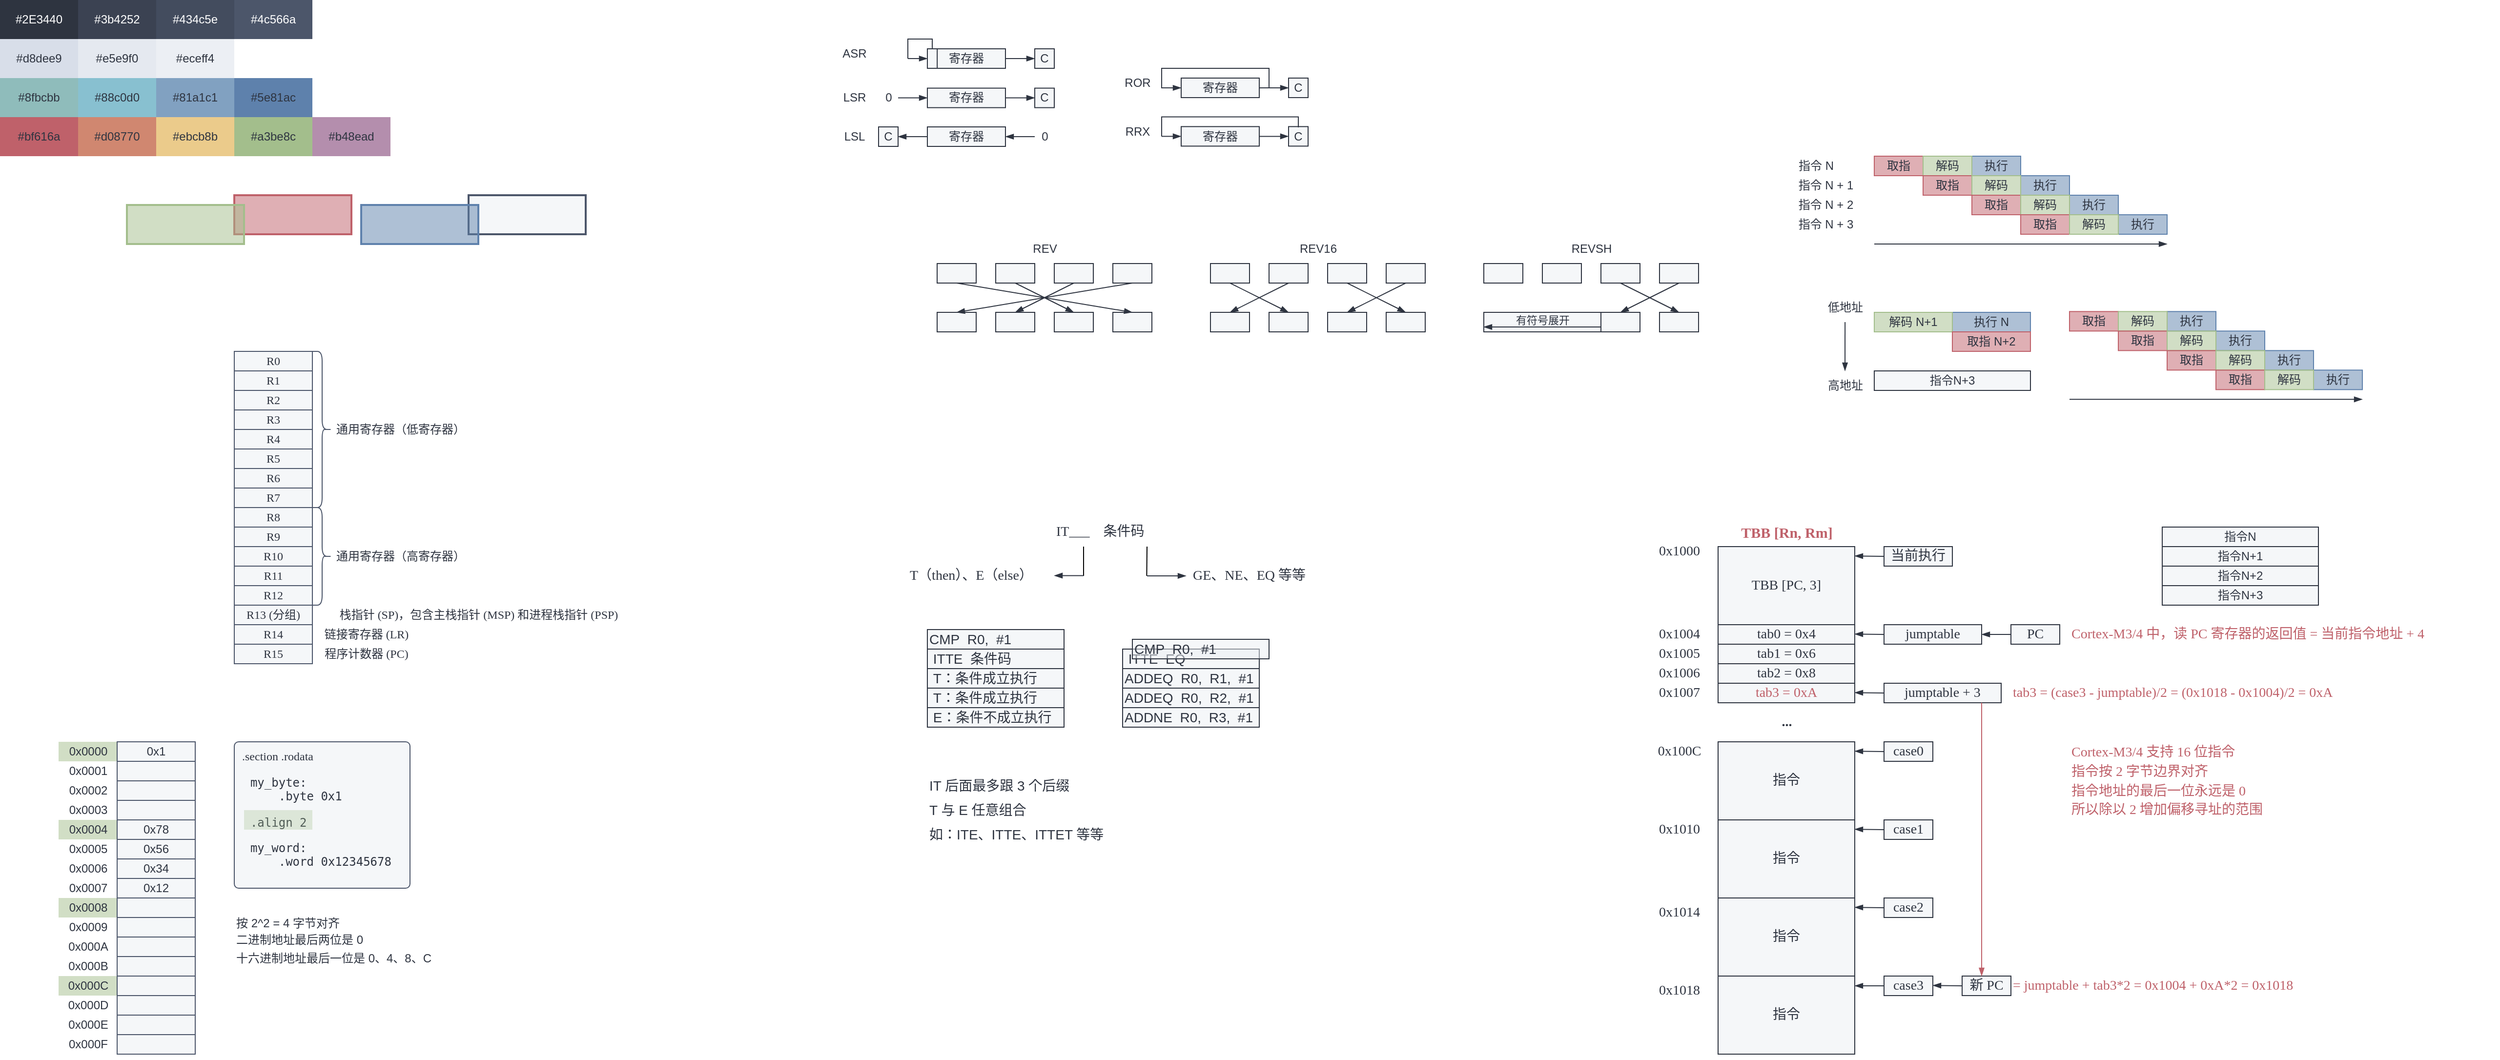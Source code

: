 <mxfile version="26.0.9">
  <diagram name="Page-1" id="5N1QG-RuHGxLHV1p5bVp">
    <mxGraphModel dx="1178" dy="812" grid="1" gridSize="10" guides="1" tooltips="1" connect="1" arrows="1" fold="1" page="1" pageScale="1" pageWidth="850" pageHeight="1100" math="0" shadow="0">
      <root>
        <mxCell id="0" />
        <mxCell id="1" parent="0" />
        <mxCell id="s1HK-6aSNNE_e3do8wEK-46" value="" style="rounded=0;whiteSpace=wrap;html=1;strokeWidth=1;fillColor=#A3BE8C;strokeColor=none;fontColor=light-dark(#2e3440, #c1c1c1);fillOpacity=50;labelBackgroundColor=none;" parent="1" vertex="1">
          <mxGeometry x="60" y="1000" width="60" height="20" as="geometry" />
        </mxCell>
        <mxCell id="ytIPeGB8zy7AAXnz2NpN-153" value="" style="rounded=0;whiteSpace=wrap;html=1;strokeWidth=1;fillColor=#A3BE8C;strokeColor=none;fontColor=light-dark(#2e3440, #c1c1c1);fillOpacity=50;labelBackgroundColor=none;" parent="1" vertex="1">
          <mxGeometry x="60" y="760" width="60" height="20" as="geometry" />
        </mxCell>
        <mxCell id="s1HK-6aSNNE_e3do8wEK-44" value="" style="rounded=0;whiteSpace=wrap;html=1;strokeWidth=1;fillColor=#A3BE8C;strokeColor=none;fontColor=light-dark(#2e3440, #c1c1c1);fillOpacity=50;labelBackgroundColor=none;" parent="1" vertex="1">
          <mxGeometry x="60" y="840" width="60" height="20" as="geometry" />
        </mxCell>
        <mxCell id="s1HK-6aSNNE_e3do8wEK-45" value="" style="rounded=0;whiteSpace=wrap;html=1;strokeWidth=1;fillColor=#A3BE8C;strokeColor=none;fontColor=light-dark(#2e3440, #c1c1c1);fillOpacity=50;labelBackgroundColor=none;" parent="1" vertex="1">
          <mxGeometry x="60" y="920" width="60" height="20" as="geometry" />
        </mxCell>
        <mxCell id="ytIPeGB8zy7AAXnz2NpN-29" value="&lt;font color=&quot;#ffffff&quot;&gt;#2E3440&lt;/font&gt;" style="rounded=0;whiteSpace=wrap;html=1;strokeWidth=2;fillColor=#2e3440;strokeColor=none;fontColor=#333333;" parent="1" vertex="1">
          <mxGeometry width="80" height="40" as="geometry" />
        </mxCell>
        <mxCell id="ytIPeGB8zy7AAXnz2NpN-30" value="&lt;font color=&quot;#ffffff&quot;&gt;#3b4252&lt;/font&gt;" style="rounded=0;whiteSpace=wrap;html=1;strokeWidth=2;fillColor=#3b4252;strokeColor=none;fontColor=#333333;" parent="1" vertex="1">
          <mxGeometry x="80" width="80" height="40" as="geometry" />
        </mxCell>
        <mxCell id="ytIPeGB8zy7AAXnz2NpN-31" value="&lt;font color=&quot;#ffffff&quot;&gt;#434c5e&lt;/font&gt;" style="rounded=0;whiteSpace=wrap;html=1;strokeWidth=2;fillColor=#434c5e;strokeColor=none;fontColor=#333333;" parent="1" vertex="1">
          <mxGeometry x="160" width="80" height="40" as="geometry" />
        </mxCell>
        <mxCell id="ytIPeGB8zy7AAXnz2NpN-32" value="&lt;font color=&quot;#ffffff&quot;&gt;#4c566a&lt;/font&gt;" style="rounded=0;whiteSpace=wrap;html=1;strokeWidth=2;fillColor=#4c566a;strokeColor=none;fontColor=#333333;" parent="1" vertex="1">
          <mxGeometry x="240" width="80" height="40" as="geometry" />
        </mxCell>
        <mxCell id="ytIPeGB8zy7AAXnz2NpN-34" value="&lt;font color=&quot;#2e3440&quot;&gt;#d8dee9&lt;/font&gt;" style="rounded=0;whiteSpace=wrap;html=1;strokeWidth=2;fillColor=#d8dee9;strokeColor=none;fontColor=#333333;" parent="1" vertex="1">
          <mxGeometry y="40" width="80" height="40" as="geometry" />
        </mxCell>
        <mxCell id="ytIPeGB8zy7AAXnz2NpN-35" value="&lt;font color=&quot;#2e3440&quot;&gt;#e5e9f0&lt;/font&gt;" style="rounded=0;whiteSpace=wrap;html=1;strokeWidth=2;fillColor=#e5e9f0;strokeColor=none;fontColor=#333333;" parent="1" vertex="1">
          <mxGeometry x="80" y="40" width="80" height="40" as="geometry" />
        </mxCell>
        <mxCell id="ytIPeGB8zy7AAXnz2NpN-36" value="&lt;font color=&quot;#2e3440&quot;&gt;#eceff4&lt;/font&gt;" style="rounded=0;whiteSpace=wrap;html=1;strokeWidth=2;fillColor=#eceff4;strokeColor=none;fontColor=#333333;" parent="1" vertex="1">
          <mxGeometry x="160" y="40" width="80" height="40" as="geometry" />
        </mxCell>
        <mxCell id="ytIPeGB8zy7AAXnz2NpN-37" value="&lt;font color=&quot;#2e3440&quot;&gt;#8fbcbb&lt;/font&gt;" style="rounded=0;whiteSpace=wrap;html=1;strokeWidth=2;fillColor=#8fbcbb;strokeColor=none;fontColor=#333333;" parent="1" vertex="1">
          <mxGeometry y="80" width="80" height="40" as="geometry" />
        </mxCell>
        <mxCell id="ytIPeGB8zy7AAXnz2NpN-38" value="&lt;font color=&quot;#2e3440&quot;&gt;#88c0d0&lt;/font&gt;" style="rounded=0;whiteSpace=wrap;html=1;strokeWidth=2;fillColor=#88c0d0;strokeColor=none;fontColor=#333333;" parent="1" vertex="1">
          <mxGeometry x="80" y="80" width="80" height="40" as="geometry" />
        </mxCell>
        <mxCell id="ytIPeGB8zy7AAXnz2NpN-39" value="&lt;font color=&quot;#2e3440&quot;&gt;#81a1c1&lt;/font&gt;" style="rounded=0;whiteSpace=wrap;html=1;strokeWidth=2;fillColor=#81a1c1;strokeColor=none;fontColor=#333333;" parent="1" vertex="1">
          <mxGeometry x="160" y="80" width="80" height="40" as="geometry" />
        </mxCell>
        <mxCell id="ytIPeGB8zy7AAXnz2NpN-40" value="&lt;font color=&quot;#2e3440&quot;&gt;#5e81ac&lt;/font&gt;" style="rounded=0;whiteSpace=wrap;html=1;strokeWidth=2;fillColor=#5e81ac;strokeColor=none;fontColor=#333333;" parent="1" vertex="1">
          <mxGeometry x="240" y="80" width="80" height="40" as="geometry" />
        </mxCell>
        <mxCell id="ytIPeGB8zy7AAXnz2NpN-41" value="&lt;font color=&quot;#2e3440&quot;&gt;#bf616a&lt;/font&gt;" style="rounded=0;whiteSpace=wrap;html=1;strokeWidth=2;fillColor=#bf616a;strokeColor=none;fontColor=#333333;" parent="1" vertex="1">
          <mxGeometry y="120" width="80" height="40" as="geometry" />
        </mxCell>
        <mxCell id="ytIPeGB8zy7AAXnz2NpN-42" value="&lt;font color=&quot;#2e3440&quot;&gt;#d08770&lt;/font&gt;" style="rounded=0;whiteSpace=wrap;html=1;strokeWidth=2;fillColor=#d08770;strokeColor=none;fontColor=#333333;" parent="1" vertex="1">
          <mxGeometry x="80" y="120" width="80" height="40" as="geometry" />
        </mxCell>
        <mxCell id="ytIPeGB8zy7AAXnz2NpN-43" value="&lt;font color=&quot;#2e3440&quot;&gt;#ebcb8b&lt;/font&gt;" style="rounded=0;whiteSpace=wrap;html=1;strokeWidth=2;fillColor=#ebcb8b;strokeColor=none;fontColor=#333333;" parent="1" vertex="1">
          <mxGeometry x="160" y="120" width="80" height="40" as="geometry" />
        </mxCell>
        <mxCell id="ytIPeGB8zy7AAXnz2NpN-44" value="&lt;font color=&quot;#2e3440&quot;&gt;#a3be8c&lt;/font&gt;" style="rounded=0;whiteSpace=wrap;html=1;strokeWidth=2;fillColor=#a3be8c;strokeColor=none;fontColor=#333333;" parent="1" vertex="1">
          <mxGeometry x="240" y="120" width="80" height="40" as="geometry" />
        </mxCell>
        <mxCell id="ytIPeGB8zy7AAXnz2NpN-45" value="&lt;font color=&quot;#2e3440&quot;&gt;#b48ead&lt;/font&gt;" style="rounded=0;whiteSpace=wrap;html=1;strokeWidth=2;fillColor=#b48ead;strokeColor=none;fontColor=#333333;" parent="1" vertex="1">
          <mxGeometry x="320" y="120" width="80" height="40" as="geometry" />
        </mxCell>
        <mxCell id="MK0ivwUaLT0NwmLya7SZ-1" value="" style="rounded=0;whiteSpace=wrap;html=1;strokeWidth=2;fillColor=#ECEFF4;strokeColor=#4c566a;fontColor=#333333;fillOpacity=50;" parent="1" vertex="1">
          <mxGeometry x="480" y="200" width="120" height="40" as="geometry" />
        </mxCell>
        <mxCell id="MK0ivwUaLT0NwmLya7SZ-3" value="" style="rounded=0;whiteSpace=wrap;html=1;strokeWidth=2;fillColor=#BF616A;strokeColor=#BF616A;perimeterSpacing=0;glass=0;shadow=0;fillStyle=solid;gradientColor=none;fillOpacity=50;" parent="1" vertex="1">
          <mxGeometry x="240" y="200" width="120" height="40" as="geometry" />
        </mxCell>
        <mxCell id="_h1I3Aajhg1Jc9n4SGuM-1" value="R0" style="rounded=0;whiteSpace=wrap;html=1;strokeWidth=1;fillColor=#ECEFF4;strokeColor=#4C566A;fontColor=light-dark(#2e3440, #c1c1c1);fillOpacity=50;fontFamily=JetBrainsMono NFP;" parent="1" vertex="1">
          <mxGeometry x="240" y="360" width="80" height="20" as="geometry" />
        </mxCell>
        <mxCell id="_h1I3Aajhg1Jc9n4SGuM-3" value="R1" style="rounded=0;whiteSpace=wrap;html=1;strokeWidth=1;fillColor=#ECEFF4;strokeColor=#4C566A;fontColor=light-dark(#2e3440, #c1c1c1);fillOpacity=50;fontFamily=JetBrainsMono NFP;" parent="1" vertex="1">
          <mxGeometry x="240" y="380" width="80" height="20" as="geometry" />
        </mxCell>
        <mxCell id="_h1I3Aajhg1Jc9n4SGuM-4" value="R2" style="rounded=0;whiteSpace=wrap;html=1;strokeWidth=1;fillColor=#ECEFF4;strokeColor=#4C566A;fontColor=light-dark(#2e3440, #c1c1c1);fillOpacity=50;fontFamily=JetBrainsMono NFP;" parent="1" vertex="1">
          <mxGeometry x="240" y="400" width="80" height="20" as="geometry" />
        </mxCell>
        <mxCell id="_h1I3Aajhg1Jc9n4SGuM-5" value="R3" style="rounded=0;whiteSpace=wrap;html=1;strokeWidth=1;fillColor=#ECEFF4;strokeColor=#4C566A;fontColor=light-dark(#2e3440, #c1c1c1);fillOpacity=50;fontFamily=JetBrainsMono NFP;" parent="1" vertex="1">
          <mxGeometry x="240" y="420" width="80" height="20" as="geometry" />
        </mxCell>
        <mxCell id="_h1I3Aajhg1Jc9n4SGuM-6" value="R4" style="rounded=0;whiteSpace=wrap;html=1;strokeWidth=1;fillColor=#ECEFF4;strokeColor=#4C566A;fontColor=light-dark(#2e3440, #c1c1c1);fillOpacity=50;fontFamily=JetBrainsMono NFP;" parent="1" vertex="1">
          <mxGeometry x="240" y="440" width="80" height="20" as="geometry" />
        </mxCell>
        <mxCell id="_h1I3Aajhg1Jc9n4SGuM-7" value="R5" style="rounded=0;whiteSpace=wrap;html=1;strokeWidth=1;fillColor=#ECEFF4;strokeColor=#4C566A;fontColor=light-dark(#2e3440, #c1c1c1);fillOpacity=50;fontFamily=JetBrainsMono NFP;" parent="1" vertex="1">
          <mxGeometry x="240" y="460" width="80" height="20" as="geometry" />
        </mxCell>
        <mxCell id="_h1I3Aajhg1Jc9n4SGuM-8" value="R6" style="rounded=0;whiteSpace=wrap;html=1;strokeWidth=1;fillColor=#ECEFF4;strokeColor=#4C566A;fontColor=light-dark(#2e3440, #c1c1c1);fillOpacity=50;fontFamily=JetBrainsMono NFP;" parent="1" vertex="1">
          <mxGeometry x="240" y="480" width="80" height="20" as="geometry" />
        </mxCell>
        <mxCell id="_h1I3Aajhg1Jc9n4SGuM-9" value="R7" style="rounded=0;whiteSpace=wrap;html=1;strokeWidth=1;fillColor=#ECEFF4;strokeColor=#4C566A;fontColor=light-dark(#2e3440, #c1c1c1);fillOpacity=50;fontFamily=JetBrainsMono NFP;" parent="1" vertex="1">
          <mxGeometry x="240" y="500" width="80" height="20" as="geometry" />
        </mxCell>
        <mxCell id="_h1I3Aajhg1Jc9n4SGuM-10" value="R8" style="rounded=0;whiteSpace=wrap;html=1;strokeWidth=1;fillColor=#ECEFF4;strokeColor=#4C566A;fontColor=light-dark(#2e3440, #c1c1c1);fillOpacity=50;fontFamily=JetBrainsMono NFP;" parent="1" vertex="1">
          <mxGeometry x="240" y="520" width="80" height="20" as="geometry" />
        </mxCell>
        <mxCell id="_h1I3Aajhg1Jc9n4SGuM-11" value="R9" style="rounded=0;whiteSpace=wrap;html=1;strokeWidth=1;fillColor=#ECEFF4;strokeColor=#4C566A;fontColor=light-dark(#2e3440, #c1c1c1);fillOpacity=50;fontFamily=JetBrainsMono NFP;" parent="1" vertex="1">
          <mxGeometry x="240" y="540" width="80" height="20" as="geometry" />
        </mxCell>
        <mxCell id="_h1I3Aajhg1Jc9n4SGuM-12" value="R10" style="rounded=0;whiteSpace=wrap;html=1;strokeWidth=1;fillColor=#ECEFF4;strokeColor=#4C566A;fontColor=light-dark(#2e3440, #c1c1c1);fillOpacity=50;fontFamily=JetBrainsMono NFP;" parent="1" vertex="1">
          <mxGeometry x="240" y="560" width="80" height="20" as="geometry" />
        </mxCell>
        <mxCell id="_h1I3Aajhg1Jc9n4SGuM-13" value="R11" style="rounded=0;whiteSpace=wrap;html=1;strokeWidth=1;fillColor=#ECEFF4;strokeColor=#4C566A;fontColor=light-dark(#2e3440, #c1c1c1);fillOpacity=50;fontFamily=JetBrainsMono NFP;" parent="1" vertex="1">
          <mxGeometry x="240" y="580" width="80" height="20" as="geometry" />
        </mxCell>
        <mxCell id="_h1I3Aajhg1Jc9n4SGuM-14" value="R12" style="rounded=0;whiteSpace=wrap;html=1;strokeWidth=1;fillColor=#ECEFF4;strokeColor=#4C566A;fontColor=light-dark(#2e3440, #c1c1c1);fillOpacity=50;fontFamily=JetBrainsMono NFP;" parent="1" vertex="1">
          <mxGeometry x="240" y="600" width="80" height="20" as="geometry" />
        </mxCell>
        <mxCell id="_h1I3Aajhg1Jc9n4SGuM-15" value="R13 (分组)" style="rounded=0;whiteSpace=wrap;html=1;strokeWidth=1;fillColor=#ECEFF4;strokeColor=#4C566A;fontColor=light-dark(#2e3440, #c1c1c1);fillOpacity=50;fontFamily=JetBrainsMono NFP;" parent="1" vertex="1">
          <mxGeometry x="240" y="620" width="80" height="20" as="geometry" />
        </mxCell>
        <mxCell id="_h1I3Aajhg1Jc9n4SGuM-16" value="R14" style="rounded=0;whiteSpace=wrap;html=1;strokeWidth=1;fillColor=#ECEFF4;strokeColor=#4C566A;fontColor=light-dark(#2e3440, #c1c1c1);fillOpacity=50;fontFamily=JetBrainsMono NFP;" parent="1" vertex="1">
          <mxGeometry x="240" y="640" width="80" height="20" as="geometry" />
        </mxCell>
        <mxCell id="_h1I3Aajhg1Jc9n4SGuM-17" value="R15" style="rounded=0;whiteSpace=wrap;html=1;strokeWidth=1;fillColor=#ECEFF4;strokeColor=#4C566A;fontColor=light-dark(#2e3440, #c1c1c1);fillOpacity=50;fontFamily=JetBrainsMono NFP;" parent="1" vertex="1">
          <mxGeometry x="240" y="660" width="80" height="20" as="geometry" />
        </mxCell>
        <mxCell id="_h1I3Aajhg1Jc9n4SGuM-23" value="通用寄存器（低寄存器）" style="text;html=1;align=center;verticalAlign=middle;resizable=0;points=[];autosize=1;strokeColor=none;fillColor=none;fontColor=light-dark(#2e3440, #c1c1c1);fontFamily=JetBrainsMono NFP;" parent="1" vertex="1">
          <mxGeometry x="330" y="425" width="160" height="30" as="geometry" />
        </mxCell>
        <mxCell id="_h1I3Aajhg1Jc9n4SGuM-26" value="" style="shape=curlyBracket;whiteSpace=wrap;html=1;rounded=1;flipH=1;labelPosition=right;verticalLabelPosition=middle;align=left;verticalAlign=middle;strokeColor=#4C566A;fontColor=light-dark(#2e3440, #c1c1c1);fontFamily=JetBrainsMono NFP;" parent="1" vertex="1">
          <mxGeometry x="320" y="360" width="20" height="160" as="geometry" />
        </mxCell>
        <mxCell id="_h1I3Aajhg1Jc9n4SGuM-27" value="" style="shape=curlyBracket;whiteSpace=wrap;html=1;rounded=1;flipH=1;labelPosition=right;verticalLabelPosition=middle;align=left;verticalAlign=middle;strokeColor=#4C566A;fontColor=light-dark(#2e3440, #c1c1c1);fontFamily=JetBrainsMono NFP;" parent="1" vertex="1">
          <mxGeometry x="320" y="520" width="20" height="100" as="geometry" />
        </mxCell>
        <mxCell id="_h1I3Aajhg1Jc9n4SGuM-28" value="通用寄存器（高寄存器）" style="text;html=1;align=center;verticalAlign=middle;resizable=0;points=[];autosize=1;strokeColor=none;fillColor=none;fontColor=light-dark(#2e3440, #c1c1c1);fontFamily=JetBrainsMono NFP;" parent="1" vertex="1">
          <mxGeometry x="330" y="555" width="160" height="30" as="geometry" />
        </mxCell>
        <mxCell id="_h1I3Aajhg1Jc9n4SGuM-30" value="栈指针 (SP)，包含主栈指针 (MSP) 和进程栈指针 (PSP)" style="text;html=1;align=center;verticalAlign=middle;resizable=0;points=[];autosize=1;strokeColor=none;fillColor=none;fontColor=light-dark(#2e3440, #c1c1c1);fontFamily=JetBrainsMono NFP;" parent="1" vertex="1">
          <mxGeometry x="315" y="615" width="350" height="30" as="geometry" />
        </mxCell>
        <mxCell id="_h1I3Aajhg1Jc9n4SGuM-31" value="链接寄存器 (LR)" style="text;html=1;align=center;verticalAlign=middle;resizable=0;points=[];autosize=1;strokeColor=none;fillColor=none;fontColor=light-dark(#2e3440, #c1c1c1);fontFamily=JetBrainsMono NFP;" parent="1" vertex="1">
          <mxGeometry x="315" y="635" width="120" height="30" as="geometry" />
        </mxCell>
        <mxCell id="_h1I3Aajhg1Jc9n4SGuM-32" value="程序计数器 (PC)" style="text;html=1;align=center;verticalAlign=middle;resizable=0;points=[];autosize=1;strokeColor=none;fillColor=none;fontColor=light-dark(#2e3440, #c1c1c1);fontFamily=JetBrainsMono NFP;" parent="1" vertex="1">
          <mxGeometry x="315" y="655" width="120" height="30" as="geometry" />
        </mxCell>
        <mxCell id="ZyxYiBLsQTkUg_QAeN48-5" value="" style="rounded=0;whiteSpace=wrap;html=1;strokeWidth=2;fillColor=#5E81AC;strokeColor=#5E81AC;fontColor=#333333;fillOpacity=50;" parent="1" vertex="1">
          <mxGeometry x="370" y="210" width="120" height="40" as="geometry" />
        </mxCell>
        <mxCell id="s1HK-6aSNNE_e3do8wEK-1" value="0x1" style="rounded=0;whiteSpace=wrap;html=1;strokeWidth=1;fillColor=#ECEFF4;strokeColor=#4C566A;fontColor=light-dark(#2e3440, #c1c1c1);fillOpacity=50;labelBackgroundColor=none;" parent="1" vertex="1">
          <mxGeometry x="120" y="760" width="80" height="20" as="geometry" />
        </mxCell>
        <mxCell id="s1HK-6aSNNE_e3do8wEK-2" value="" style="rounded=0;whiteSpace=wrap;html=1;strokeWidth=1;fillColor=#ECEFF4;strokeColor=#4C566A;fontColor=light-dark(#2e3440, #c1c1c1);fillOpacity=50;labelBackgroundColor=none;" parent="1" vertex="1">
          <mxGeometry x="120" y="780" width="80" height="20" as="geometry" />
        </mxCell>
        <mxCell id="s1HK-6aSNNE_e3do8wEK-3" value="" style="rounded=0;whiteSpace=wrap;html=1;strokeWidth=1;fillColor=#ECEFF4;strokeColor=#4C566A;fontColor=light-dark(#2e3440, #c1c1c1);fillOpacity=50;labelBackgroundColor=none;" parent="1" vertex="1">
          <mxGeometry x="120" y="800" width="80" height="20" as="geometry" />
        </mxCell>
        <mxCell id="s1HK-6aSNNE_e3do8wEK-4" value="" style="rounded=0;whiteSpace=wrap;html=1;strokeWidth=1;fillColor=#ECEFF4;strokeColor=#4C566A;fontColor=light-dark(#2e3440, #c1c1c1);fillOpacity=50;labelBackgroundColor=none;" parent="1" vertex="1">
          <mxGeometry x="120" y="820" width="80" height="20" as="geometry" />
        </mxCell>
        <mxCell id="s1HK-6aSNNE_e3do8wEK-5" value="0x78" style="rounded=0;whiteSpace=wrap;html=1;strokeWidth=1;fillColor=#ECEFF4;strokeColor=#4C566A;fontColor=light-dark(#2e3440, #c1c1c1);fillOpacity=50;labelBackgroundColor=none;" parent="1" vertex="1">
          <mxGeometry x="120" y="840" width="80" height="20" as="geometry" />
        </mxCell>
        <mxCell id="s1HK-6aSNNE_e3do8wEK-6" value="0x56" style="rounded=0;whiteSpace=wrap;html=1;strokeWidth=1;fillColor=#ECEFF4;strokeColor=#4C566A;fontColor=light-dark(#2e3440, #c1c1c1);fillOpacity=50;labelBackgroundColor=none;" parent="1" vertex="1">
          <mxGeometry x="120" y="860" width="80" height="20" as="geometry" />
        </mxCell>
        <mxCell id="s1HK-6aSNNE_e3do8wEK-7" value="0x34" style="rounded=0;whiteSpace=wrap;html=1;strokeWidth=1;fillColor=#ECEFF4;strokeColor=#4C566A;fontColor=light-dark(#2e3440, #c1c1c1);fillOpacity=50;labelBackgroundColor=none;" parent="1" vertex="1">
          <mxGeometry x="120" y="880" width="80" height="20" as="geometry" />
        </mxCell>
        <mxCell id="s1HK-6aSNNE_e3do8wEK-14" value="0x0000" style="text;html=1;align=center;verticalAlign=middle;resizable=0;points=[];autosize=1;strokeColor=none;fillColor=none;fontColor=light-dark(#2e3440, #c1c1c1);labelBackgroundColor=none;" parent="1" vertex="1">
          <mxGeometry x="60" y="755" width="60" height="30" as="geometry" />
        </mxCell>
        <mxCell id="s1HK-6aSNNE_e3do8wEK-15" value="0x0001" style="text;html=1;align=center;verticalAlign=middle;resizable=0;points=[];autosize=1;strokeColor=none;fillColor=none;fontColor=light-dark(#2e3440, #c1c1c1);labelBackgroundColor=none;" parent="1" vertex="1">
          <mxGeometry x="60" y="775" width="60" height="30" as="geometry" />
        </mxCell>
        <mxCell id="s1HK-6aSNNE_e3do8wEK-16" value="0x0002" style="text;html=1;align=center;verticalAlign=middle;resizable=0;points=[];autosize=1;strokeColor=none;fillColor=none;fontColor=light-dark(#2e3440, #c1c1c1);labelBackgroundColor=none;" parent="1" vertex="1">
          <mxGeometry x="60" y="795" width="60" height="30" as="geometry" />
        </mxCell>
        <mxCell id="s1HK-6aSNNE_e3do8wEK-17" value="0x0003" style="text;html=1;align=center;verticalAlign=middle;resizable=0;points=[];autosize=1;strokeColor=none;fillColor=none;fontColor=light-dark(#2e3440, #c1c1c1);labelBackgroundColor=none;" parent="1" vertex="1">
          <mxGeometry x="60" y="815" width="60" height="30" as="geometry" />
        </mxCell>
        <mxCell id="s1HK-6aSNNE_e3do8wEK-18" value="0x0004" style="text;html=1;align=center;verticalAlign=middle;resizable=0;points=[];autosize=1;strokeColor=none;fillColor=none;fontColor=light-dark(#2e3440, #c1c1c1);labelBackgroundColor=none;" parent="1" vertex="1">
          <mxGeometry x="60" y="835" width="60" height="30" as="geometry" />
        </mxCell>
        <mxCell id="s1HK-6aSNNE_e3do8wEK-19" value="0x0005" style="text;html=1;align=center;verticalAlign=middle;resizable=0;points=[];autosize=1;strokeColor=none;fillColor=none;fontColor=light-dark(#2e3440, #c1c1c1);labelBackgroundColor=none;" parent="1" vertex="1">
          <mxGeometry x="60" y="855" width="60" height="30" as="geometry" />
        </mxCell>
        <mxCell id="s1HK-6aSNNE_e3do8wEK-20" value="0x0006" style="text;html=1;align=center;verticalAlign=middle;resizable=0;points=[];autosize=1;strokeColor=none;fillColor=none;fontColor=light-dark(#2e3440, #c1c1c1);labelBackgroundColor=none;" parent="1" vertex="1">
          <mxGeometry x="60" y="875" width="60" height="30" as="geometry" />
        </mxCell>
        <mxCell id="s1HK-6aSNNE_e3do8wEK-21" value="&lt;div&gt;&lt;font face=&quot;JetBrainsMono NFP&quot;&gt;&amp;nbsp;&amp;nbsp;&lt;span style=&quot;background-color: transparent;&quot; class=&quot;token directive property&quot;&gt;.section&lt;/span&gt;&lt;span style=&quot;background-color: transparent;&quot;&gt; .rodata&lt;/span&gt;&lt;br&gt;&lt;/font&gt;&lt;/div&gt;&lt;div&gt;&lt;span class=&quot;token comment&quot;&gt;&lt;font face=&quot;JetBrainsMono NFP&quot;&gt;&lt;pre tabindex=&quot;0&quot; class=&quot;chroma&quot; style=&quot;&quot;&gt;&lt;code class=&quot;language-asm&quot; data-lang=&quot;asm&quot;&gt;&lt;span class=&quot;line&quot;&gt;&lt;span class=&quot;cl&quot;&gt;&lt;span class=&quot;nl&quot;&gt;  my_byte:&lt;/span&gt;&lt;br&gt;&lt;/span&gt;&lt;/span&gt;&lt;span class=&quot;line&quot;&gt;&lt;span class=&quot;cl&quot;&gt;      &lt;span class=&quot;na&quot;&gt;.byte&lt;/span&gt; 0x&lt;span class=&quot;mi&quot;&gt;1&lt;/span&gt;&lt;/span&gt;&lt;/span&gt;&lt;/code&gt;&lt;/pre&gt;&lt;pre tabindex=&quot;0&quot; class=&quot;chroma&quot; style=&quot;&quot;&gt;&lt;code class=&quot;language-asm&quot; data-lang=&quot;asm&quot;&gt;&lt;span class=&quot;line&quot;&gt;&lt;span class=&quot;cl&quot;&gt;  .align 2&lt;/span&gt;&lt;/span&gt;&lt;span class=&quot;line&quot;&gt;&lt;span class=&quot;cl&quot;&gt;&lt;span class=&quot;nl&quot;&gt;&lt;br&gt;&lt;/span&gt;&lt;/span&gt;&lt;/span&gt;&lt;/code&gt;&lt;/pre&gt;&lt;pre tabindex=&quot;0&quot; class=&quot;chroma&quot; style=&quot;&quot;&gt;&lt;code class=&quot;language-asm&quot; data-lang=&quot;asm&quot; style=&quot;&quot;&gt;&lt;span class=&quot;line&quot; style=&quot;&quot;&gt;&lt;span class=&quot;cl&quot;&gt;&lt;span class=&quot;nl&quot;&gt;  my_word:&lt;/span&gt;&lt;br&gt;&lt;/span&gt;&lt;/span&gt;&lt;span class=&quot;line&quot; style=&quot;&quot;&gt;&lt;span class=&quot;cl&quot; style=&quot;&quot;&gt;      &lt;span class=&quot;na&quot; style=&quot;&quot;&gt;.word&lt;/span&gt; &lt;span class=&quot;mi&quot; style=&quot;&quot;&gt;0x12345678&lt;/span&gt;&lt;/span&gt;&lt;/span&gt;&lt;/code&gt;&lt;/pre&gt;&lt;/font&gt;&lt;/span&gt;&lt;/div&gt;" style="text;html=1;align=left;verticalAlign=middle;resizable=0;points=[];autosize=1;fontFamily=Helvetica;fontSize=12;fillColor=light-dark(#f5f7f9, #ededed);fontColor=light-dark(#2e3440, #c1c1c1);strokeColor=light-dark(#4c566a, #959595);gradientColor=none;rounded=1;arcSize=3;labelBackgroundColor=none;" parent="1" vertex="1">
          <mxGeometry x="240" y="760" width="180" height="150" as="geometry" />
        </mxCell>
        <mxCell id="s1HK-6aSNNE_e3do8wEK-22" value="0x12" style="rounded=0;whiteSpace=wrap;html=1;strokeWidth=1;fillColor=#ECEFF4;strokeColor=#4C566A;fontColor=light-dark(#2e3440, #c1c1c1);fillOpacity=50;labelBackgroundColor=none;" parent="1" vertex="1">
          <mxGeometry x="120" y="900" width="80" height="20" as="geometry" />
        </mxCell>
        <mxCell id="s1HK-6aSNNE_e3do8wEK-23" value="" style="rounded=0;whiteSpace=wrap;html=1;strokeWidth=1;fillColor=#ECEFF4;strokeColor=#4C566A;fontColor=light-dark(#2e3440, #c1c1c1);fillOpacity=50;labelBackgroundColor=none;" parent="1" vertex="1">
          <mxGeometry x="120" y="920" width="80" height="20" as="geometry" />
        </mxCell>
        <mxCell id="s1HK-6aSNNE_e3do8wEK-24" value="0x0007" style="text;html=1;align=center;verticalAlign=middle;resizable=0;points=[];autosize=1;strokeColor=none;fillColor=none;fontColor=light-dark(#2e3440, #c1c1c1);labelBackgroundColor=none;" parent="1" vertex="1">
          <mxGeometry x="60" y="895" width="60" height="30" as="geometry" />
        </mxCell>
        <mxCell id="s1HK-6aSNNE_e3do8wEK-25" value="0x0009" style="text;html=1;align=center;verticalAlign=middle;resizable=0;points=[];autosize=1;strokeColor=none;fillColor=none;fontColor=light-dark(#2e3440, #c1c1c1);labelBackgroundColor=none;" parent="1" vertex="1">
          <mxGeometry x="60" y="935" width="60" height="30" as="geometry" />
        </mxCell>
        <mxCell id="s1HK-6aSNNE_e3do8wEK-26" value="" style="rounded=0;whiteSpace=wrap;html=1;strokeWidth=1;fillColor=#ECEFF4;strokeColor=#4C566A;fontColor=light-dark(#2e3440, #c1c1c1);fillOpacity=50;labelBackgroundColor=none;" parent="1" vertex="1">
          <mxGeometry x="120" y="940" width="80" height="20" as="geometry" />
        </mxCell>
        <mxCell id="s1HK-6aSNNE_e3do8wEK-27" value="" style="rounded=0;whiteSpace=wrap;html=1;strokeWidth=1;fillColor=#ECEFF4;strokeColor=#4C566A;fontColor=light-dark(#2e3440, #c1c1c1);fillOpacity=50;labelBackgroundColor=none;" parent="1" vertex="1">
          <mxGeometry x="120" y="960" width="80" height="20" as="geometry" />
        </mxCell>
        <mxCell id="s1HK-6aSNNE_e3do8wEK-28" value="" style="rounded=0;whiteSpace=wrap;html=1;strokeWidth=1;fillColor=#ECEFF4;strokeColor=#4C566A;fontColor=light-dark(#2e3440, #c1c1c1);fillOpacity=50;labelBackgroundColor=none;" parent="1" vertex="1">
          <mxGeometry x="120" y="980" width="80" height="20" as="geometry" />
        </mxCell>
        <mxCell id="s1HK-6aSNNE_e3do8wEK-29" value="0x000B" style="text;html=1;align=center;verticalAlign=middle;resizable=0;points=[];autosize=1;strokeColor=none;fillColor=none;fontColor=light-dark(#2e3440, #c1c1c1);labelBackgroundColor=none;" parent="1" vertex="1">
          <mxGeometry x="60" y="975" width="60" height="30" as="geometry" />
        </mxCell>
        <mxCell id="s1HK-6aSNNE_e3do8wEK-30" value="0x000A" style="text;html=1;align=center;verticalAlign=middle;resizable=0;points=[];autosize=1;strokeColor=none;fillColor=none;fontColor=light-dark(#2e3440, #c1c1c1);labelBackgroundColor=none;" parent="1" vertex="1">
          <mxGeometry x="60" y="955" width="60" height="30" as="geometry" />
        </mxCell>
        <mxCell id="s1HK-6aSNNE_e3do8wEK-31" value="0x000C" style="text;html=1;align=center;verticalAlign=middle;resizable=0;points=[];autosize=1;strokeColor=none;fillColor=none;fontColor=light-dark(#2e3440, #c1c1c1);labelBackgroundColor=none;" parent="1" vertex="1">
          <mxGeometry x="60" y="995" width="60" height="30" as="geometry" />
        </mxCell>
        <mxCell id="s1HK-6aSNNE_e3do8wEK-32" value="" style="rounded=0;whiteSpace=wrap;html=1;strokeWidth=1;fillColor=#ECEFF4;strokeColor=#4C566A;fontColor=light-dark(#2e3440, #c1c1c1);fillOpacity=50;labelBackgroundColor=none;" parent="1" vertex="1">
          <mxGeometry x="120" y="1000" width="80" height="20" as="geometry" />
        </mxCell>
        <mxCell id="s1HK-6aSNNE_e3do8wEK-33" value="" style="rounded=0;whiteSpace=wrap;html=1;strokeWidth=1;fillColor=#ECEFF4;strokeColor=#4C566A;fontColor=light-dark(#2e3440, #c1c1c1);fillOpacity=50;labelBackgroundColor=none;" parent="1" vertex="1">
          <mxGeometry x="120" y="1020" width="80" height="20" as="geometry" />
        </mxCell>
        <mxCell id="s1HK-6aSNNE_e3do8wEK-34" value="" style="rounded=0;whiteSpace=wrap;html=1;strokeWidth=1;fillColor=#ECEFF4;strokeColor=#4C566A;fontColor=light-dark(#2e3440, #c1c1c1);fillOpacity=50;labelBackgroundColor=none;" parent="1" vertex="1">
          <mxGeometry x="120" y="1040" width="80" height="20" as="geometry" />
        </mxCell>
        <mxCell id="s1HK-6aSNNE_e3do8wEK-35" value="0x000D" style="text;html=1;align=center;verticalAlign=middle;resizable=0;points=[];autosize=1;strokeColor=none;fillColor=none;fontColor=light-dark(#2e3440, #c1c1c1);labelBackgroundColor=none;" parent="1" vertex="1">
          <mxGeometry x="60" y="1015" width="60" height="30" as="geometry" />
        </mxCell>
        <mxCell id="s1HK-6aSNNE_e3do8wEK-36" value="0x000E" style="text;html=1;align=center;verticalAlign=middle;resizable=0;points=[];autosize=1;strokeColor=none;fillColor=none;fontColor=light-dark(#2e3440, #c1c1c1);labelBackgroundColor=none;" parent="1" vertex="1">
          <mxGeometry x="60" y="1035" width="60" height="30" as="geometry" />
        </mxCell>
        <mxCell id="s1HK-6aSNNE_e3do8wEK-37" value="0x000F" style="text;html=1;align=center;verticalAlign=middle;resizable=0;points=[];autosize=1;strokeColor=none;fillColor=none;fontColor=light-dark(#2e3440, #c1c1c1);labelBackgroundColor=none;" parent="1" vertex="1">
          <mxGeometry x="60" y="1055" width="60" height="30" as="geometry" />
        </mxCell>
        <mxCell id="s1HK-6aSNNE_e3do8wEK-38" value="" style="rounded=0;whiteSpace=wrap;html=1;strokeWidth=1;fillColor=#ECEFF4;strokeColor=#4C566A;fontColor=light-dark(#2e3440, #c1c1c1);fillOpacity=50;labelBackgroundColor=none;" parent="1" vertex="1">
          <mxGeometry x="120" y="1060" width="80" height="20" as="geometry" />
        </mxCell>
        <mxCell id="s1HK-6aSNNE_e3do8wEK-39" value="0x0008" style="text;html=1;align=center;verticalAlign=middle;resizable=0;points=[];autosize=1;strokeColor=none;fillColor=none;fontColor=light-dark(#2e3440, #c1c1c1);labelBackgroundColor=none;" parent="1" vertex="1">
          <mxGeometry x="60" y="915" width="60" height="30" as="geometry" />
        </mxCell>
        <mxCell id="s1HK-6aSNNE_e3do8wEK-43" value="" style="rounded=0;whiteSpace=wrap;html=1;strokeWidth=2;fillColor=#A3BE8C;strokeColor=#A3BE8C;fontColor=#333333;fillOpacity=50;" parent="1" vertex="1">
          <mxGeometry x="130" y="210" width="120" height="40" as="geometry" />
        </mxCell>
        <mxCell id="s1HK-6aSNNE_e3do8wEK-49" value="按 2^2 = 4 字节对齐&lt;div style=&quot;line-height: 160%;&quot;&gt;二进制地址最后两位是 0&lt;/div&gt;&lt;div style=&quot;line-height: 160%;&quot;&gt;十六进制地址最后一位是 0、4、8、C&lt;/div&gt;" style="text;html=1;align=left;verticalAlign=middle;resizable=0;points=[];autosize=1;strokeColor=none;fillColor=none;fontColor=light-dark(#2e3440, #c1c1c1);imageHeight=24;labelBackgroundColor=none;" parent="1" vertex="1">
          <mxGeometry x="240" y="930" width="220" height="70" as="geometry" />
        </mxCell>
        <mxCell id="s1HK-6aSNNE_e3do8wEK-48" value="" style="rounded=0;whiteSpace=wrap;html=1;strokeWidth=1;fillColor=#A3BE8C;strokeColor=none;fontColor=light-dark(#2e3440, #c1c1c1);fillOpacity=50;labelBackgroundColor=none;opacity=60;" parent="1" vertex="1">
          <mxGeometry x="250" y="830" width="70" height="20" as="geometry" />
        </mxCell>
        <mxCell id="F5nCwW8-lX4eNHe_8Bj_-5" style="edgeStyle=orthogonalEdgeStyle;rounded=0;orthogonalLoop=1;jettySize=auto;html=1;entryX=1;entryY=0.5;entryDx=0;entryDy=0;endArrow=blockThin;endFill=1;fontColor=#2E3440;strokeColor=#2E3440;" parent="1" source="F5nCwW8-lX4eNHe_8Bj_-1" target="F5nCwW8-lX4eNHe_8Bj_-4" edge="1">
          <mxGeometry relative="1" as="geometry" />
        </mxCell>
        <mxCell id="F5nCwW8-lX4eNHe_8Bj_-1" value="寄存器" style="rounded=0;whiteSpace=wrap;html=1;strokeWidth=1;fillColor=#ECEFF4;strokeColor=#2E3440;fontColor=#2E3440;fillOpacity=50;labelBackgroundColor=none;" parent="1" vertex="1">
          <mxGeometry x="950" y="130" width="80" height="20" as="geometry" />
        </mxCell>
        <mxCell id="F5nCwW8-lX4eNHe_8Bj_-3" value="" style="endArrow=blockThin;html=1;rounded=0;entryX=1;entryY=0.5;entryDx=0;entryDy=0;endFill=1;fontColor=#2E3440;strokeColor=#2E3440;" parent="1" target="F5nCwW8-lX4eNHe_8Bj_-1" edge="1">
          <mxGeometry width="50" height="50" relative="1" as="geometry">
            <mxPoint x="1060" y="140" as="sourcePoint" />
            <mxPoint x="890" y="110" as="targetPoint" />
          </mxGeometry>
        </mxCell>
        <mxCell id="F5nCwW8-lX4eNHe_8Bj_-4" value="C" style="rounded=0;whiteSpace=wrap;html=1;strokeWidth=1;fillColor=#ECEFF4;strokeColor=#2E3440;fontColor=#2E3440;fillOpacity=50;labelBackgroundColor=none;" parent="1" vertex="1">
          <mxGeometry x="900" y="130" width="20" height="20" as="geometry" />
        </mxCell>
        <mxCell id="F5nCwW8-lX4eNHe_8Bj_-6" value="0" style="text;html=1;align=center;verticalAlign=middle;resizable=0;points=[];autosize=1;strokeColor=none;fillColor=none;fontColor=#2E3440;" parent="1" vertex="1">
          <mxGeometry x="1055" y="125" width="30" height="30" as="geometry" />
        </mxCell>
        <mxCell id="F5nCwW8-lX4eNHe_8Bj_-13" style="edgeStyle=orthogonalEdgeStyle;rounded=0;orthogonalLoop=1;jettySize=auto;html=1;entryX=0;entryY=0.5;entryDx=0;entryDy=0;endArrow=blockThin;endFill=1;fontColor=#2E3440;strokeColor=#2E3440;" parent="1" source="F5nCwW8-lX4eNHe_8Bj_-8" target="F5nCwW8-lX4eNHe_8Bj_-10" edge="1">
          <mxGeometry relative="1" as="geometry">
            <Array as="points">
              <mxPoint x="1050" y="100.3" />
              <mxPoint x="1050" y="100.3" />
            </Array>
          </mxGeometry>
        </mxCell>
        <mxCell id="F5nCwW8-lX4eNHe_8Bj_-8" value="寄存器" style="rounded=0;whiteSpace=wrap;html=1;strokeWidth=1;fillColor=#ECEFF4;strokeColor=#2E3440;fontColor=#2E3440;fillOpacity=50;labelBackgroundColor=none;" parent="1" vertex="1">
          <mxGeometry x="950" y="90.3" width="80" height="20" as="geometry" />
        </mxCell>
        <mxCell id="F5nCwW8-lX4eNHe_8Bj_-10" value="C" style="rounded=0;whiteSpace=wrap;html=1;strokeWidth=1;fillColor=#ECEFF4;strokeColor=#2E3440;fontColor=#2E3440;fillOpacity=50;labelBackgroundColor=none;" parent="1" vertex="1">
          <mxGeometry x="1060" y="90.3" width="20" height="20" as="geometry" />
        </mxCell>
        <mxCell id="F5nCwW8-lX4eNHe_8Bj_-11" value="0" style="text;html=1;align=center;verticalAlign=middle;resizable=0;points=[];autosize=1;strokeColor=none;fillColor=none;fontColor=#2E3440;" parent="1" vertex="1">
          <mxGeometry x="895" y="85.3" width="30" height="30" as="geometry" />
        </mxCell>
        <mxCell id="F5nCwW8-lX4eNHe_8Bj_-12" value="" style="endArrow=blockThin;html=1;rounded=0;entryX=0;entryY=0.5;entryDx=0;entryDy=0;endFill=1;fontColor=#2E3440;strokeColor=#2E3440;" parent="1" target="F5nCwW8-lX4eNHe_8Bj_-8" edge="1">
          <mxGeometry width="50" height="50" relative="1" as="geometry">
            <mxPoint x="920" y="100.3" as="sourcePoint" />
            <mxPoint x="970" y="0.3" as="targetPoint" />
          </mxGeometry>
        </mxCell>
        <mxCell id="F5nCwW8-lX4eNHe_8Bj_-19" style="edgeStyle=orthogonalEdgeStyle;rounded=0;orthogonalLoop=1;jettySize=auto;html=1;entryX=0;entryY=0.5;entryDx=0;entryDy=0;endArrow=blockThin;endFill=1;fontColor=#2E3440;strokeColor=#2E3440;" parent="1" source="F5nCwW8-lX4eNHe_8Bj_-20" target="F5nCwW8-lX4eNHe_8Bj_-21" edge="1">
          <mxGeometry relative="1" as="geometry" />
        </mxCell>
        <mxCell id="F5nCwW8-lX4eNHe_8Bj_-20" value="寄存器" style="rounded=0;whiteSpace=wrap;html=1;strokeWidth=1;fillColor=#ECEFF4;strokeColor=#2E3440;fontColor=#2E3440;fillOpacity=50;labelBackgroundColor=none;" parent="1" vertex="1">
          <mxGeometry x="950" y="50" width="80" height="20" as="geometry" />
        </mxCell>
        <mxCell id="F5nCwW8-lX4eNHe_8Bj_-21" value="C" style="rounded=0;whiteSpace=wrap;html=1;strokeWidth=1;fillColor=#ECEFF4;strokeColor=#2E3440;fontColor=#2E3440;fillOpacity=50;labelBackgroundColor=none;" parent="1" vertex="1">
          <mxGeometry x="1060" y="50" width="20" height="20" as="geometry" />
        </mxCell>
        <mxCell id="F5nCwW8-lX4eNHe_8Bj_-24" value="" style="endArrow=none;html=1;rounded=0;exitX=0.126;exitY=1.015;exitDx=0;exitDy=0;exitPerimeter=0;entryX=0.126;entryY=0.025;entryDx=0;entryDy=0;entryPerimeter=0;fontColor=#2E3440;strokeColor=#2E3440;" parent="1" source="F5nCwW8-lX4eNHe_8Bj_-20" target="F5nCwW8-lX4eNHe_8Bj_-20" edge="1">
          <mxGeometry width="50" height="50" relative="1" as="geometry">
            <mxPoint x="965" y="85" as="sourcePoint" />
            <mxPoint x="1015" y="35" as="targetPoint" />
          </mxGeometry>
        </mxCell>
        <mxCell id="F5nCwW8-lX4eNHe_8Bj_-30" value="" style="shape=partialRectangle;whiteSpace=wrap;html=1;bottom=1;right=1;left=1;top=0;fillColor=none;routingCenterX=-0.5;direction=west;fontColor=#2E3440;strokeColor=#2E3440;" parent="1" vertex="1">
          <mxGeometry x="930" y="40" width="25" height="10" as="geometry" />
        </mxCell>
        <mxCell id="F5nCwW8-lX4eNHe_8Bj_-32" value="" style="endArrow=none;html=1;rounded=0;entryX=1;entryY=0;entryDx=0;entryDy=0;fontColor=#2E3440;strokeColor=#2E3440;" parent="1" target="F5nCwW8-lX4eNHe_8Bj_-30" edge="1">
          <mxGeometry width="50" height="50" relative="1" as="geometry">
            <mxPoint x="930" y="60" as="sourcePoint" />
            <mxPoint x="980" y="40" as="targetPoint" />
          </mxGeometry>
        </mxCell>
        <mxCell id="F5nCwW8-lX4eNHe_8Bj_-33" value="" style="endArrow=blockThin;html=1;rounded=0;entryX=0;entryY=0.5;entryDx=0;entryDy=0;endFill=1;fontColor=#2E3440;strokeColor=#2E3440;" parent="1" target="F5nCwW8-lX4eNHe_8Bj_-20" edge="1">
          <mxGeometry width="50" height="50" relative="1" as="geometry">
            <mxPoint x="930" y="60" as="sourcePoint" />
            <mxPoint x="980" y="40" as="targetPoint" />
          </mxGeometry>
        </mxCell>
        <mxCell id="F5nCwW8-lX4eNHe_8Bj_-36" style="edgeStyle=orthogonalEdgeStyle;rounded=0;orthogonalLoop=1;jettySize=auto;html=1;entryX=0;entryY=0.5;entryDx=0;entryDy=0;endArrow=blockThin;endFill=1;fontColor=#2E3440;strokeColor=#2E3440;" parent="1" source="F5nCwW8-lX4eNHe_8Bj_-37" target="F5nCwW8-lX4eNHe_8Bj_-38" edge="1">
          <mxGeometry relative="1" as="geometry" />
        </mxCell>
        <mxCell id="F5nCwW8-lX4eNHe_8Bj_-37" value="寄存器" style="rounded=0;whiteSpace=wrap;html=1;strokeWidth=1;fillColor=#ECEFF4;strokeColor=#2E3440;fontColor=#2E3440;fillOpacity=50;labelBackgroundColor=none;" parent="1" vertex="1">
          <mxGeometry x="1210" y="80" width="80" height="20" as="geometry" />
        </mxCell>
        <mxCell id="F5nCwW8-lX4eNHe_8Bj_-38" value="C" style="rounded=0;whiteSpace=wrap;html=1;strokeWidth=1;fillColor=#ECEFF4;strokeColor=#2E3440;fontColor=#2E3440;fillOpacity=50;labelBackgroundColor=none;" parent="1" vertex="1">
          <mxGeometry x="1320" y="80" width="20" height="20" as="geometry" />
        </mxCell>
        <mxCell id="F5nCwW8-lX4eNHe_8Bj_-40" value="" style="shape=partialRectangle;whiteSpace=wrap;html=1;bottom=1;right=1;left=1;top=0;fillColor=none;routingCenterX=-0.5;direction=west;fontColor=#2E3440;strokeColor=#2E3440;" parent="1" vertex="1">
          <mxGeometry x="1190" y="70" width="110" height="20" as="geometry" />
        </mxCell>
        <mxCell id="F5nCwW8-lX4eNHe_8Bj_-41" value="" style="endArrow=none;html=1;rounded=0;entryX=1;entryY=0;entryDx=0;entryDy=0;fontColor=#2E3440;strokeColor=#2E3440;" parent="1" target="F5nCwW8-lX4eNHe_8Bj_-40" edge="1">
          <mxGeometry width="50" height="50" relative="1" as="geometry">
            <mxPoint x="1190" y="90" as="sourcePoint" />
            <mxPoint x="1240" y="70" as="targetPoint" />
          </mxGeometry>
        </mxCell>
        <mxCell id="F5nCwW8-lX4eNHe_8Bj_-42" value="" style="endArrow=blockThin;html=1;rounded=0;entryX=0;entryY=0.5;entryDx=0;entryDy=0;endFill=1;fontColor=#2E3440;strokeColor=#2E3440;" parent="1" target="F5nCwW8-lX4eNHe_8Bj_-37" edge="1">
          <mxGeometry width="50" height="50" relative="1" as="geometry">
            <mxPoint x="1190" y="90" as="sourcePoint" />
            <mxPoint x="1240" y="70" as="targetPoint" />
          </mxGeometry>
        </mxCell>
        <mxCell id="F5nCwW8-lX4eNHe_8Bj_-43" style="edgeStyle=orthogonalEdgeStyle;rounded=0;orthogonalLoop=1;jettySize=auto;html=1;entryX=0;entryY=0.5;entryDx=0;entryDy=0;endArrow=blockThin;endFill=1;fontColor=#2E3440;strokeColor=#2E3440;" parent="1" source="F5nCwW8-lX4eNHe_8Bj_-44" target="F5nCwW8-lX4eNHe_8Bj_-45" edge="1">
          <mxGeometry relative="1" as="geometry" />
        </mxCell>
        <mxCell id="F5nCwW8-lX4eNHe_8Bj_-44" value="寄存器" style="rounded=0;whiteSpace=wrap;html=1;strokeWidth=1;fillColor=#ECEFF4;strokeColor=#2E3440;fontColor=#2E3440;fillOpacity=50;labelBackgroundColor=none;" parent="1" vertex="1">
          <mxGeometry x="1210" y="129.7" width="80" height="20" as="geometry" />
        </mxCell>
        <mxCell id="F5nCwW8-lX4eNHe_8Bj_-45" value="C" style="rounded=0;whiteSpace=wrap;html=1;strokeWidth=1;fillColor=#ECEFF4;strokeColor=#2E3440;fontColor=#2E3440;fillOpacity=50;labelBackgroundColor=none;" parent="1" vertex="1">
          <mxGeometry x="1320" y="129.7" width="20" height="20" as="geometry" />
        </mxCell>
        <mxCell id="F5nCwW8-lX4eNHe_8Bj_-47" value="" style="shape=partialRectangle;whiteSpace=wrap;html=1;bottom=1;right=1;left=1;top=0;fillColor=none;routingCenterX=-0.5;direction=west;fontColor=#2E3440;strokeColor=#2E3440;" parent="1" vertex="1">
          <mxGeometry x="1190" y="119.7" width="140" height="10.3" as="geometry" />
        </mxCell>
        <mxCell id="F5nCwW8-lX4eNHe_8Bj_-48" value="" style="endArrow=none;html=1;rounded=0;entryX=1;entryY=0;entryDx=0;entryDy=0;fontColor=#2E3440;strokeColor=#2E3440;" parent="1" target="F5nCwW8-lX4eNHe_8Bj_-47" edge="1">
          <mxGeometry width="50" height="50" relative="1" as="geometry">
            <mxPoint x="1190" y="139.7" as="sourcePoint" />
            <mxPoint x="1240" y="119.7" as="targetPoint" />
          </mxGeometry>
        </mxCell>
        <mxCell id="F5nCwW8-lX4eNHe_8Bj_-49" value="" style="endArrow=blockThin;html=1;rounded=0;entryX=0;entryY=0.5;entryDx=0;entryDy=0;endFill=1;fontColor=#2E3440;strokeColor=#2E3440;" parent="1" target="F5nCwW8-lX4eNHe_8Bj_-44" edge="1">
          <mxGeometry width="50" height="50" relative="1" as="geometry">
            <mxPoint x="1190" y="139.7" as="sourcePoint" />
            <mxPoint x="1240" y="119.7" as="targetPoint" />
          </mxGeometry>
        </mxCell>
        <mxCell id="F5nCwW8-lX4eNHe_8Bj_-50" value="ASR" style="text;html=1;align=center;verticalAlign=middle;resizable=0;points=[];autosize=1;strokeColor=none;fillColor=none;fontColor=#2E3440;" parent="1" vertex="1">
          <mxGeometry x="850" y="40" width="50" height="30" as="geometry" />
        </mxCell>
        <mxCell id="F5nCwW8-lX4eNHe_8Bj_-51" value="LSR" style="text;html=1;align=center;verticalAlign=middle;resizable=0;points=[];autosize=1;strokeColor=none;fillColor=none;fontColor=#2E3440;" parent="1" vertex="1">
          <mxGeometry x="850" y="85.3" width="50" height="30" as="geometry" />
        </mxCell>
        <mxCell id="F5nCwW8-lX4eNHe_8Bj_-52" value="LSL" style="text;html=1;align=center;verticalAlign=middle;resizable=0;points=[];autosize=1;strokeColor=none;fillColor=none;fontColor=#2E3440;" parent="1" vertex="1">
          <mxGeometry x="855" y="124.7" width="40" height="30" as="geometry" />
        </mxCell>
        <mxCell id="F5nCwW8-lX4eNHe_8Bj_-53" value="ROR" style="text;html=1;align=center;verticalAlign=middle;resizable=0;points=[];autosize=1;strokeColor=none;fillColor=none;fontColor=#2E3440;" parent="1" vertex="1">
          <mxGeometry x="1140" y="70.3" width="50" height="30" as="geometry" />
        </mxCell>
        <mxCell id="F5nCwW8-lX4eNHe_8Bj_-54" value="RRX" style="text;html=1;align=center;verticalAlign=middle;resizable=0;points=[];autosize=1;strokeColor=none;fillColor=none;fontColor=#2E3440;" parent="1" vertex="1">
          <mxGeometry x="1140" y="119.7" width="50" height="30" as="geometry" />
        </mxCell>
        <mxCell id="F5nCwW8-lX4eNHe_8Bj_-55" value="" style="rounded=0;whiteSpace=wrap;html=1;strokeWidth=1;fillColor=#ECEFF4;strokeColor=#2E3440;fontColor=#2E3440;fillOpacity=50;labelBackgroundColor=none;" parent="1" vertex="1">
          <mxGeometry x="960" y="270" width="40" height="20" as="geometry" />
        </mxCell>
        <mxCell id="F5nCwW8-lX4eNHe_8Bj_-57" value="" style="rounded=0;whiteSpace=wrap;html=1;strokeWidth=1;fillColor=#ECEFF4;strokeColor=#2E3440;fontColor=#2E3440;fillOpacity=50;labelBackgroundColor=none;" parent="1" vertex="1">
          <mxGeometry x="1020" y="270" width="40" height="20" as="geometry" />
        </mxCell>
        <mxCell id="F5nCwW8-lX4eNHe_8Bj_-58" value="" style="rounded=0;whiteSpace=wrap;html=1;strokeWidth=1;fillColor=#ECEFF4;strokeColor=#2E3440;fontColor=#2E3440;fillOpacity=50;labelBackgroundColor=none;" parent="1" vertex="1">
          <mxGeometry x="1080" y="270" width="40" height="20" as="geometry" />
        </mxCell>
        <mxCell id="F5nCwW8-lX4eNHe_8Bj_-59" value="" style="rounded=0;whiteSpace=wrap;html=1;strokeWidth=1;fillColor=#ECEFF4;strokeColor=#2E3440;fontColor=#2E3440;fillOpacity=50;labelBackgroundColor=none;" parent="1" vertex="1">
          <mxGeometry x="1140" y="270" width="40" height="20" as="geometry" />
        </mxCell>
        <mxCell id="F5nCwW8-lX4eNHe_8Bj_-60" value="" style="rounded=0;whiteSpace=wrap;html=1;strokeWidth=1;fillColor=#ECEFF4;strokeColor=#2E3440;fontColor=#2E3440;fillOpacity=50;labelBackgroundColor=none;" parent="1" vertex="1">
          <mxGeometry x="960" y="320" width="40" height="20" as="geometry" />
        </mxCell>
        <mxCell id="F5nCwW8-lX4eNHe_8Bj_-61" value="" style="rounded=0;whiteSpace=wrap;html=1;strokeWidth=1;fillColor=#ECEFF4;strokeColor=#2E3440;fontColor=#2E3440;fillOpacity=50;labelBackgroundColor=none;" parent="1" vertex="1">
          <mxGeometry x="1020" y="320" width="40" height="20" as="geometry" />
        </mxCell>
        <mxCell id="F5nCwW8-lX4eNHe_8Bj_-62" value="" style="rounded=0;whiteSpace=wrap;html=1;strokeWidth=1;fillColor=#ECEFF4;strokeColor=#2E3440;fontColor=#2E3440;fillOpacity=50;labelBackgroundColor=none;" parent="1" vertex="1">
          <mxGeometry x="1080" y="320" width="40" height="20" as="geometry" />
        </mxCell>
        <mxCell id="F5nCwW8-lX4eNHe_8Bj_-63" value="" style="rounded=0;whiteSpace=wrap;html=1;strokeWidth=1;fillColor=#ECEFF4;strokeColor=#2E3440;fontColor=#2E3440;fillOpacity=50;labelBackgroundColor=none;" parent="1" vertex="1">
          <mxGeometry x="1140" y="320" width="40" height="20" as="geometry" />
        </mxCell>
        <mxCell id="F5nCwW8-lX4eNHe_8Bj_-65" value="" style="endArrow=blockThin;html=1;rounded=0;exitX=0.5;exitY=1;exitDx=0;exitDy=0;endFill=1;entryX=0.5;entryY=0;entryDx=0;entryDy=0;strokeColor=#2E3440;" parent="1" source="F5nCwW8-lX4eNHe_8Bj_-55" target="F5nCwW8-lX4eNHe_8Bj_-63" edge="1">
          <mxGeometry width="50" height="50" relative="1" as="geometry">
            <mxPoint x="1020" y="360" as="sourcePoint" />
            <mxPoint x="1080" y="310" as="targetPoint" />
          </mxGeometry>
        </mxCell>
        <mxCell id="F5nCwW8-lX4eNHe_8Bj_-66" value="" style="endArrow=blockThin;html=1;rounded=0;exitX=0.5;exitY=1;exitDx=0;exitDy=0;endFill=1;entryX=0.5;entryY=0;entryDx=0;entryDy=0;strokeColor=#2E3440;" parent="1" source="F5nCwW8-lX4eNHe_8Bj_-57" target="F5nCwW8-lX4eNHe_8Bj_-62" edge="1">
          <mxGeometry width="50" height="50" relative="1" as="geometry">
            <mxPoint x="990" y="300" as="sourcePoint" />
            <mxPoint x="1170" y="330" as="targetPoint" />
          </mxGeometry>
        </mxCell>
        <mxCell id="F5nCwW8-lX4eNHe_8Bj_-67" value="" style="endArrow=blockThin;html=1;rounded=0;exitX=0.5;exitY=1;exitDx=0;exitDy=0;endFill=1;entryX=0.5;entryY=0;entryDx=0;entryDy=0;strokeColor=#2E3440;" parent="1" source="F5nCwW8-lX4eNHe_8Bj_-58" target="F5nCwW8-lX4eNHe_8Bj_-61" edge="1">
          <mxGeometry width="50" height="50" relative="1" as="geometry">
            <mxPoint x="1050" y="300" as="sourcePoint" />
            <mxPoint x="1110" y="330" as="targetPoint" />
          </mxGeometry>
        </mxCell>
        <mxCell id="F5nCwW8-lX4eNHe_8Bj_-68" value="" style="endArrow=blockThin;html=1;rounded=0;exitX=0.5;exitY=1;exitDx=0;exitDy=0;endFill=1;entryX=0.5;entryY=0;entryDx=0;entryDy=0;strokeColor=#2E3440;" parent="1" source="F5nCwW8-lX4eNHe_8Bj_-59" target="F5nCwW8-lX4eNHe_8Bj_-60" edge="1">
          <mxGeometry width="50" height="50" relative="1" as="geometry">
            <mxPoint x="1110" y="300" as="sourcePoint" />
            <mxPoint x="1050" y="330" as="targetPoint" />
          </mxGeometry>
        </mxCell>
        <mxCell id="F5nCwW8-lX4eNHe_8Bj_-69" value="REV" style="text;html=1;align=center;verticalAlign=middle;resizable=0;points=[];autosize=1;strokeColor=none;fillColor=none;fontColor=#2E3440;" parent="1" vertex="1">
          <mxGeometry x="1045" y="240.0" width="50" height="30" as="geometry" />
        </mxCell>
        <mxCell id="F5nCwW8-lX4eNHe_8Bj_-83" value="" style="rounded=0;whiteSpace=wrap;html=1;strokeWidth=1;fillColor=#ECEFF4;strokeColor=#2E3440;fontColor=#2E3440;fillOpacity=50;labelBackgroundColor=none;" parent="1" vertex="1">
          <mxGeometry x="1240" y="270" width="40" height="20" as="geometry" />
        </mxCell>
        <mxCell id="F5nCwW8-lX4eNHe_8Bj_-84" value="" style="rounded=0;whiteSpace=wrap;html=1;strokeWidth=1;fillColor=#ECEFF4;strokeColor=#2E3440;fontColor=#2E3440;fillOpacity=50;labelBackgroundColor=none;" parent="1" vertex="1">
          <mxGeometry x="1300" y="270" width="40" height="20" as="geometry" />
        </mxCell>
        <mxCell id="F5nCwW8-lX4eNHe_8Bj_-85" value="" style="rounded=0;whiteSpace=wrap;html=1;strokeWidth=1;fillColor=#ECEFF4;strokeColor=#2E3440;fontColor=#2E3440;fillOpacity=50;labelBackgroundColor=none;" parent="1" vertex="1">
          <mxGeometry x="1360" y="270" width="40" height="20" as="geometry" />
        </mxCell>
        <mxCell id="F5nCwW8-lX4eNHe_8Bj_-86" value="" style="rounded=0;whiteSpace=wrap;html=1;strokeWidth=1;fillColor=#ECEFF4;strokeColor=#2E3440;fontColor=#2E3440;fillOpacity=50;labelBackgroundColor=none;" parent="1" vertex="1">
          <mxGeometry x="1420" y="270" width="40" height="20" as="geometry" />
        </mxCell>
        <mxCell id="F5nCwW8-lX4eNHe_8Bj_-87" value="" style="rounded=0;whiteSpace=wrap;html=1;strokeWidth=1;fillColor=#ECEFF4;strokeColor=#2E3440;fontColor=#2E3440;fillOpacity=50;labelBackgroundColor=none;" parent="1" vertex="1">
          <mxGeometry x="1240" y="320" width="40" height="20" as="geometry" />
        </mxCell>
        <mxCell id="F5nCwW8-lX4eNHe_8Bj_-88" value="" style="rounded=0;whiteSpace=wrap;html=1;strokeWidth=1;fillColor=#ECEFF4;strokeColor=#2E3440;fontColor=#2E3440;fillOpacity=50;labelBackgroundColor=none;" parent="1" vertex="1">
          <mxGeometry x="1300" y="320" width="40" height="20" as="geometry" />
        </mxCell>
        <mxCell id="F5nCwW8-lX4eNHe_8Bj_-89" value="" style="rounded=0;whiteSpace=wrap;html=1;strokeWidth=1;fillColor=#ECEFF4;strokeColor=#2E3440;fontColor=#2E3440;fillOpacity=50;labelBackgroundColor=none;" parent="1" vertex="1">
          <mxGeometry x="1360" y="320" width="40" height="20" as="geometry" />
        </mxCell>
        <mxCell id="F5nCwW8-lX4eNHe_8Bj_-90" value="" style="rounded=0;whiteSpace=wrap;html=1;strokeWidth=1;fillColor=#ECEFF4;strokeColor=#2E3440;fontColor=#2E3440;fillOpacity=50;labelBackgroundColor=none;" parent="1" vertex="1">
          <mxGeometry x="1420" y="320" width="40" height="20" as="geometry" />
        </mxCell>
        <mxCell id="F5nCwW8-lX4eNHe_8Bj_-96" value="" style="endArrow=blockThin;html=1;rounded=0;exitX=0.5;exitY=1;exitDx=0;exitDy=0;endFill=1;entryX=0.5;entryY=0;entryDx=0;entryDy=0;strokeColor=#2E3440;" parent="1" source="F5nCwW8-lX4eNHe_8Bj_-83" target="F5nCwW8-lX4eNHe_8Bj_-88" edge="1">
          <mxGeometry width="50" height="50" relative="1" as="geometry">
            <mxPoint x="990" y="300" as="sourcePoint" />
            <mxPoint x="1170" y="330" as="targetPoint" />
          </mxGeometry>
        </mxCell>
        <mxCell id="F5nCwW8-lX4eNHe_8Bj_-97" value="" style="endArrow=blockThin;html=1;rounded=0;exitX=0.5;exitY=1;exitDx=0;exitDy=0;endFill=1;entryX=0.5;entryY=0;entryDx=0;entryDy=0;strokeColor=#2E3440;" parent="1" source="F5nCwW8-lX4eNHe_8Bj_-84" target="F5nCwW8-lX4eNHe_8Bj_-87" edge="1">
          <mxGeometry width="50" height="50" relative="1" as="geometry">
            <mxPoint x="1270" y="300" as="sourcePoint" />
            <mxPoint x="1330" y="330" as="targetPoint" />
          </mxGeometry>
        </mxCell>
        <mxCell id="F5nCwW8-lX4eNHe_8Bj_-98" value="" style="endArrow=blockThin;html=1;rounded=0;exitX=0.5;exitY=1;exitDx=0;exitDy=0;endFill=1;entryX=0.5;entryY=0;entryDx=0;entryDy=0;strokeColor=#2E3440;" parent="1" source="F5nCwW8-lX4eNHe_8Bj_-86" target="F5nCwW8-lX4eNHe_8Bj_-89" edge="1">
          <mxGeometry width="50" height="50" relative="1" as="geometry">
            <mxPoint x="1330" y="300" as="sourcePoint" />
            <mxPoint x="1270" y="330" as="targetPoint" />
          </mxGeometry>
        </mxCell>
        <mxCell id="F5nCwW8-lX4eNHe_8Bj_-99" value="" style="endArrow=blockThin;html=1;rounded=0;exitX=0.5;exitY=1;exitDx=0;exitDy=0;endFill=1;entryX=0.5;entryY=0;entryDx=0;entryDy=0;strokeColor=#2E3440;" parent="1" source="F5nCwW8-lX4eNHe_8Bj_-85" target="F5nCwW8-lX4eNHe_8Bj_-90" edge="1">
          <mxGeometry width="50" height="50" relative="1" as="geometry">
            <mxPoint x="1450" y="300" as="sourcePoint" />
            <mxPoint x="1390" y="330" as="targetPoint" />
          </mxGeometry>
        </mxCell>
        <mxCell id="F5nCwW8-lX4eNHe_8Bj_-100" value="" style="rounded=0;whiteSpace=wrap;html=1;strokeWidth=1;fillColor=#ECEFF4;strokeColor=#2E3440;fontColor=#2E3440;fillOpacity=50;labelBackgroundColor=none;" parent="1" vertex="1">
          <mxGeometry x="1520" y="270" width="40" height="20" as="geometry" />
        </mxCell>
        <mxCell id="F5nCwW8-lX4eNHe_8Bj_-101" value="" style="rounded=0;whiteSpace=wrap;html=1;strokeWidth=1;fillColor=#ECEFF4;strokeColor=#2E3440;fontColor=#2E3440;fillOpacity=50;labelBackgroundColor=none;" parent="1" vertex="1">
          <mxGeometry x="1580" y="270" width="40" height="20" as="geometry" />
        </mxCell>
        <mxCell id="F5nCwW8-lX4eNHe_8Bj_-102" value="" style="rounded=0;whiteSpace=wrap;html=1;strokeWidth=1;fillColor=#ECEFF4;strokeColor=#2E3440;fontColor=#2E3440;fillOpacity=50;labelBackgroundColor=none;" parent="1" vertex="1">
          <mxGeometry x="1640" y="270" width="40" height="20" as="geometry" />
        </mxCell>
        <mxCell id="F5nCwW8-lX4eNHe_8Bj_-103" value="" style="rounded=0;whiteSpace=wrap;html=1;strokeWidth=1;fillColor=#ECEFF4;strokeColor=#2E3440;fontColor=#2E3440;fillOpacity=50;labelBackgroundColor=none;" parent="1" vertex="1">
          <mxGeometry x="1700" y="270" width="40" height="20" as="geometry" />
        </mxCell>
        <mxCell id="F5nCwW8-lX4eNHe_8Bj_-104" value="" style="rounded=0;whiteSpace=wrap;html=1;strokeWidth=1;fillColor=#ECEFF4;strokeColor=#2E3440;fontColor=#2E3440;fillOpacity=50;labelBackgroundColor=none;" parent="1" vertex="1">
          <mxGeometry x="1520" y="320" width="120" height="20" as="geometry" />
        </mxCell>
        <mxCell id="F5nCwW8-lX4eNHe_8Bj_-106" value="" style="rounded=0;whiteSpace=wrap;html=1;strokeWidth=1;fillColor=#ECEFF4;strokeColor=#2E3440;fontColor=#2E3440;fillOpacity=50;labelBackgroundColor=none;" parent="1" vertex="1">
          <mxGeometry x="1640" y="320" width="40" height="20" as="geometry" />
        </mxCell>
        <mxCell id="F5nCwW8-lX4eNHe_8Bj_-107" value="" style="rounded=0;whiteSpace=wrap;html=1;strokeWidth=1;fillColor=#ECEFF4;strokeColor=#2E3440;fontColor=#2E3440;fillOpacity=50;labelBackgroundColor=none;" parent="1" vertex="1">
          <mxGeometry x="1700" y="320" width="40" height="20" as="geometry" />
        </mxCell>
        <mxCell id="F5nCwW8-lX4eNHe_8Bj_-110" value="" style="endArrow=blockThin;html=1;rounded=0;exitX=0.5;exitY=1;exitDx=0;exitDy=0;endFill=1;entryX=0.5;entryY=0;entryDx=0;entryDy=0;strokeColor=#2E3440;" parent="1" source="F5nCwW8-lX4eNHe_8Bj_-103" target="F5nCwW8-lX4eNHe_8Bj_-106" edge="1">
          <mxGeometry width="50" height="50" relative="1" as="geometry">
            <mxPoint x="1610" y="300" as="sourcePoint" />
            <mxPoint x="1550" y="330" as="targetPoint" />
          </mxGeometry>
        </mxCell>
        <mxCell id="F5nCwW8-lX4eNHe_8Bj_-111" value="" style="endArrow=blockThin;html=1;rounded=0;exitX=0.5;exitY=1;exitDx=0;exitDy=0;endFill=1;entryX=0.5;entryY=0;entryDx=0;entryDy=0;strokeColor=#2E3440;" parent="1" source="F5nCwW8-lX4eNHe_8Bj_-102" target="F5nCwW8-lX4eNHe_8Bj_-107" edge="1">
          <mxGeometry width="50" height="50" relative="1" as="geometry">
            <mxPoint x="1730" y="300" as="sourcePoint" />
            <mxPoint x="1670" y="330" as="targetPoint" />
          </mxGeometry>
        </mxCell>
        <mxCell id="F5nCwW8-lX4eNHe_8Bj_-112" value="" style="endArrow=blockThin;html=1;rounded=0;exitX=0;exitY=0.75;exitDx=0;exitDy=0;endFill=1;entryX=0;entryY=0.75;entryDx=0;entryDy=0;strokeColor=#2E3440;startSize=6;strokeWidth=1;" parent="1" source="F5nCwW8-lX4eNHe_8Bj_-106" target="F5nCwW8-lX4eNHe_8Bj_-104" edge="1">
          <mxGeometry width="50" height="50" relative="1" as="geometry">
            <mxPoint x="1730" y="300" as="sourcePoint" />
            <mxPoint x="1670" y="330" as="targetPoint" />
          </mxGeometry>
        </mxCell>
        <mxCell id="F5nCwW8-lX4eNHe_8Bj_-113" value="有符号展开" style="text;html=1;align=center;verticalAlign=middle;resizable=0;points=[];autosize=1;strokeColor=none;fillColor=none;fontColor=#2E3440;fontSize=11;" parent="1" vertex="1">
          <mxGeometry x="1540" y="313.0" width="80" height="30" as="geometry" />
        </mxCell>
        <mxCell id="F5nCwW8-lX4eNHe_8Bj_-114" value="REV16" style="text;html=1;align=center;verticalAlign=middle;resizable=0;points=[];autosize=1;strokeColor=none;fillColor=none;fontColor=#2E3440;" parent="1" vertex="1">
          <mxGeometry x="1320" y="240.0" width="60" height="30" as="geometry" />
        </mxCell>
        <mxCell id="F5nCwW8-lX4eNHe_8Bj_-115" value="REVSH" style="text;html=1;align=center;verticalAlign=middle;resizable=0;points=[];autosize=1;strokeColor=none;fillColor=none;fontColor=#2E3440;" parent="1" vertex="1">
          <mxGeometry x="1600" y="240.0" width="60" height="30" as="geometry" />
        </mxCell>
        <mxCell id="geT0XaplCj7s3EuTZbNQ-4" value="&lt;font&gt;&lt;font&gt;IT&lt;/font&gt;&lt;font&gt;___&lt;/font&gt;&amp;nbsp; &amp;nbsp; 条件码&lt;/font&gt;" style="text;html=1;align=left;verticalAlign=middle;resizable=0;points=[];autosize=1;strokeColor=none;fillColor=none;fontColor=#2E3440;fontSize=14;fontFamily=JetBrainsMono NFP;" parent="1" vertex="1">
          <mxGeometry x="1080" y="530" width="140" height="30" as="geometry" />
        </mxCell>
        <mxCell id="geT0XaplCj7s3EuTZbNQ-6" value="&lt;div style=&quot;&quot;&gt;&lt;span style=&quot;background-color: transparent; color: light-dark(rgb(46, 52, 64), rgb(187, 193, 203)); font-size: 14px; text-wrap: nowrap;&quot;&gt;&amp;nbsp;T：条件成立执行&lt;/span&gt;&lt;/div&gt;" style="rounded=0;whiteSpace=wrap;html=1;strokeWidth=1;fillColor=#ECEFF4;strokeColor=#2E3440;fontColor=#2E3440;fillOpacity=50;labelBackgroundColor=none;align=left;" parent="1" vertex="1">
          <mxGeometry x="950" y="685" width="140" height="20" as="geometry" />
        </mxCell>
        <mxCell id="geT0XaplCj7s3EuTZbNQ-7" value="&lt;div style=&quot;&quot;&gt;&lt;span style=&quot;background-color: transparent; color: light-dark(rgb(46, 52, 64), rgb(187, 193, 203)); font-size: 14px; text-wrap: nowrap;&quot;&gt;&amp;nbsp;E：条件不成立执行&lt;/span&gt;&lt;/div&gt;" style="rounded=0;whiteSpace=wrap;html=1;strokeWidth=1;fillColor=#ECEFF4;strokeColor=#2E3440;fontColor=#2E3440;fillOpacity=50;labelBackgroundColor=none;align=left;" parent="1" vertex="1">
          <mxGeometry x="950" y="725" width="140" height="20" as="geometry" />
        </mxCell>
        <mxCell id="geT0XaplCj7s3EuTZbNQ-9" value="&lt;font&gt;&lt;font&gt;IT 后面最多跟 3 个后缀&amp;nbsp;&lt;/font&gt;&lt;/font&gt;" style="text;html=1;align=left;verticalAlign=middle;resizable=0;points=[];autosize=1;strokeColor=none;fillColor=none;fontColor=#2E3440;fontSize=14;" parent="1" vertex="1">
          <mxGeometry x="950" y="790" width="170" height="30" as="geometry" />
        </mxCell>
        <mxCell id="geT0XaplCj7s3EuTZbNQ-10" value="GE、NE、EQ 等等" style="text;html=1;align=left;verticalAlign=middle;resizable=0;points=[];autosize=1;strokeColor=none;fillColor=none;fontColor=#2E3440;fontSize=14;fontFamily=JetBrainsMono NFP;" parent="1" vertex="1">
          <mxGeometry x="1220" y="575" width="140" height="30" as="geometry" />
        </mxCell>
        <mxCell id="geT0XaplCj7s3EuTZbNQ-12" value="&lt;font&gt;&lt;font&gt;T（then）、E（else）&lt;/font&gt;&lt;/font&gt;" style="text;html=1;align=left;verticalAlign=middle;resizable=0;points=[];autosize=1;strokeColor=none;fillColor=none;fontColor=#2E3440;fontSize=14;fontFamily=JetBrainsMono NFP;" parent="1" vertex="1">
          <mxGeometry x="930" y="575" width="180" height="30" as="geometry" />
        </mxCell>
        <mxCell id="geT0XaplCj7s3EuTZbNQ-13" value="&lt;font style=&quot;font-size: 14px; text-wrap: nowrap;&quot;&gt;&amp;nbsp;ITTE&lt;/font&gt;&lt;span style=&quot;font-size: 14px; text-wrap: nowrap;&quot;&gt;&amp;nbsp; 条件码&lt;/span&gt;" style="rounded=0;whiteSpace=wrap;html=1;strokeWidth=1;fillColor=#ECEFF4;strokeColor=#2E3440;fontColor=#2E3440;fillOpacity=50;labelBackgroundColor=none;align=left;" parent="1" vertex="1">
          <mxGeometry x="950" y="665" width="140" height="20" as="geometry" />
        </mxCell>
        <mxCell id="geT0XaplCj7s3EuTZbNQ-18" value="" style="endArrow=none;html=1;rounded=0;fontFamily=JetBrainsMono NFP;fontSize=12;fontColor=#2E3440;labelBackgroundColor=none;autosize=1;resizable=0;" parent="1" edge="1">
          <mxGeometry width="50" height="50" relative="1" as="geometry">
            <mxPoint x="1110" y="590" as="sourcePoint" />
            <mxPoint x="1110" y="560" as="targetPoint" />
          </mxGeometry>
        </mxCell>
        <mxCell id="geT0XaplCj7s3EuTZbNQ-21" value="" style="endArrow=blockThin;html=1;rounded=0;endFill=1;entryX=1;entryY=0.5;entryDx=0;entryDy=0;strokeColor=#2E3440;fontColor=#2E3440;fontFamily=JetBrainsMono NFP;" parent="1" edge="1">
          <mxGeometry width="50" height="50" relative="1" as="geometry">
            <mxPoint x="1110" y="589.71" as="sourcePoint" />
            <mxPoint x="1080" y="589.71" as="targetPoint" />
          </mxGeometry>
        </mxCell>
        <mxCell id="geT0XaplCj7s3EuTZbNQ-22" value="" style="endArrow=none;html=1;rounded=0;fontFamily=JetBrainsMono NFP;fontSize=12;fontColor=#2E3440;labelBackgroundColor=none;autosize=1;resizable=0;" parent="1" edge="1">
          <mxGeometry width="50" height="50" relative="1" as="geometry">
            <mxPoint x="1174.71" y="590" as="sourcePoint" />
            <mxPoint x="1175" y="560" as="targetPoint" />
          </mxGeometry>
        </mxCell>
        <mxCell id="geT0XaplCj7s3EuTZbNQ-23" value="" style="endArrow=blockThin;html=1;rounded=0;endFill=1;strokeColor=#2E3440;fontColor=#2E3440;fontFamily=JetBrainsMono NFP;" parent="1" edge="1">
          <mxGeometry width="50" height="50" relative="1" as="geometry">
            <mxPoint x="1175" y="590" as="sourcePoint" />
            <mxPoint x="1215" y="590" as="targetPoint" />
          </mxGeometry>
        </mxCell>
        <mxCell id="geT0XaplCj7s3EuTZbNQ-24" value="&lt;div style=&quot;&quot;&gt;&lt;span style=&quot;background-color: transparent; color: light-dark(rgb(46, 52, 64), rgb(187, 193, 203)); font-size: 14px; text-wrap: nowrap;&quot;&gt;&amp;nbsp;T：条件成立执行&lt;/span&gt;&lt;/div&gt;" style="rounded=0;whiteSpace=wrap;html=1;strokeWidth=1;fillColor=#ECEFF4;strokeColor=#2E3440;fontColor=#2E3440;fillOpacity=50;labelBackgroundColor=none;align=left;" parent="1" vertex="1">
          <mxGeometry x="950" y="705" width="140" height="20" as="geometry" />
        </mxCell>
        <mxCell id="geT0XaplCj7s3EuTZbNQ-25" value="&lt;div style=&quot;&quot;&gt;&lt;span style=&quot;font-size: 14px; text-wrap: nowrap;&quot;&gt;ADDEQ&amp;nbsp; R0,&amp;nbsp; R1,&amp;nbsp; #1&lt;/span&gt;&lt;/div&gt;" style="rounded=0;whiteSpace=wrap;html=1;strokeWidth=1;fillColor=#ECEFF4;strokeColor=#2E3440;fontColor=#2E3440;fillOpacity=50;labelBackgroundColor=none;align=left;" parent="1" vertex="1">
          <mxGeometry x="1150" y="685" width="140" height="20" as="geometry" />
        </mxCell>
        <mxCell id="geT0XaplCj7s3EuTZbNQ-27" value="&lt;font style=&quot;font-size: 14px; text-wrap: nowrap;&quot;&gt;&amp;nbsp;ITTE&lt;/font&gt;&lt;span style=&quot;font-size: 14px; text-wrap: nowrap;&quot;&gt;&amp;nbsp; EQ&lt;/span&gt;" style="rounded=0;whiteSpace=wrap;html=1;strokeWidth=1;fillColor=#ECEFF4;strokeColor=#2E3440;fontColor=#2E3440;fillOpacity=50;labelBackgroundColor=none;align=left;" parent="1" vertex="1">
          <mxGeometry x="1150" y="665" width="140" height="20" as="geometry" />
        </mxCell>
        <mxCell id="geT0XaplCj7s3EuTZbNQ-29" value="&lt;div style=&quot;&quot;&gt;&lt;span style=&quot;font-size: 14px; text-wrap: nowrap;&quot;&gt;ADDEQ&amp;nbsp; R0,&amp;nbsp; R2,&amp;nbsp; #1&lt;/span&gt;&lt;/div&gt;" style="rounded=0;whiteSpace=wrap;html=1;strokeWidth=1;fillColor=#ECEFF4;strokeColor=#2E3440;fontColor=#2E3440;fillOpacity=50;labelBackgroundColor=none;align=left;" parent="1" vertex="1">
          <mxGeometry x="1150" y="705" width="140" height="20" as="geometry" />
        </mxCell>
        <mxCell id="geT0XaplCj7s3EuTZbNQ-30" value="&lt;div style=&quot;&quot;&gt;&lt;span style=&quot;font-size: 14px; text-wrap: nowrap;&quot;&gt;ADDNE&amp;nbsp; R0,&amp;nbsp; R3,&amp;nbsp; #1&lt;/span&gt;&lt;/div&gt;" style="rounded=0;whiteSpace=wrap;html=1;strokeWidth=1;fillColor=#ECEFF4;strokeColor=#2E3440;fontColor=#2E3440;fillOpacity=50;labelBackgroundColor=none;align=left;" parent="1" vertex="1">
          <mxGeometry x="1150" y="725" width="140" height="20" as="geometry" />
        </mxCell>
        <mxCell id="geT0XaplCj7s3EuTZbNQ-31" value="&lt;span style=&quot;font-size: 14px; text-wrap: nowrap;&quot;&gt;CMP&amp;nbsp; R0,&amp;nbsp; #1&lt;/span&gt;" style="rounded=0;whiteSpace=wrap;html=1;strokeWidth=1;fillColor=#ECEFF4;strokeColor=#2E3440;fontColor=#2E3440;fillOpacity=50;labelBackgroundColor=none;align=left;" parent="1" vertex="1">
          <mxGeometry x="950" y="645" width="140" height="20" as="geometry" />
        </mxCell>
        <mxCell id="geT0XaplCj7s3EuTZbNQ-32" value="&lt;span style=&quot;text-wrap: nowrap;&quot;&gt;TBB [PC, 3]&lt;/span&gt;" style="rounded=0;whiteSpace=wrap;html=1;strokeWidth=1;fillColor=#ECEFF4;strokeColor=#2E3440;fontColor=#2E3440;fillOpacity=50;labelBackgroundColor=none;align=center;fontFamily=JetBrainsMono NFP;fontSize=14;" parent="1" vertex="1">
          <mxGeometry x="1760" y="560" width="140" height="80" as="geometry" />
        </mxCell>
        <mxCell id="geT0XaplCj7s3EuTZbNQ-34" value="&lt;font&gt;&lt;font&gt;T 与 E 任意组合&amp;nbsp;&lt;/font&gt;&lt;/font&gt;" style="text;html=1;align=left;verticalAlign=middle;resizable=0;points=[];autosize=1;strokeColor=none;fillColor=none;fontColor=#2E3440;fontSize=14;" parent="1" vertex="1">
          <mxGeometry x="950" y="815" width="130" height="30" as="geometry" />
        </mxCell>
        <mxCell id="geT0XaplCj7s3EuTZbNQ-35" value="&lt;font&gt;&lt;font&gt;如：ITE、ITTE、ITTET 等等&lt;/font&gt;&lt;/font&gt;" style="text;html=1;align=left;verticalAlign=middle;resizable=0;points=[];autosize=1;strokeColor=none;fillColor=none;fontColor=#2E3440;fontSize=14;" parent="1" vertex="1">
          <mxGeometry x="950" y="840" width="200" height="30" as="geometry" />
        </mxCell>
        <mxCell id="geT0XaplCj7s3EuTZbNQ-36" value="&lt;span style=&quot;font-size: 14px; text-wrap: nowrap;&quot;&gt;CMP&amp;nbsp; R0,&amp;nbsp; #1&lt;/span&gt;" style="rounded=0;whiteSpace=wrap;html=1;strokeWidth=1;fillColor=#ECEFF4;strokeColor=#2E3440;fontColor=#2E3440;fillOpacity=50;labelBackgroundColor=none;align=left;" parent="1" vertex="1">
          <mxGeometry x="1160" y="655" width="140" height="20" as="geometry" />
        </mxCell>
        <mxCell id="geT0XaplCj7s3EuTZbNQ-37" value="&lt;span style=&quot;text-wrap: nowrap;&quot;&gt;tab0 = 0x4&lt;/span&gt;" style="rounded=0;whiteSpace=wrap;html=1;strokeWidth=1;fillColor=#ECEFF4;strokeColor=#2E3440;fontColor=#2E3440;fillOpacity=50;labelBackgroundColor=none;align=center;fontFamily=JetBrainsMono NFP;fontSize=14;" parent="1" vertex="1">
          <mxGeometry x="1760" y="640" width="140" height="20" as="geometry" />
        </mxCell>
        <mxCell id="geT0XaplCj7s3EuTZbNQ-40" value="&lt;span style=&quot;text-wrap: nowrap;&quot;&gt;tab1 = 0x6&lt;/span&gt;" style="rounded=0;whiteSpace=wrap;html=1;strokeWidth=1;fillColor=#ECEFF4;strokeColor=#2E3440;fontColor=#2E3440;fillOpacity=50;labelBackgroundColor=none;align=center;fontFamily=JetBrainsMono NFP;fontSize=14;" parent="1" vertex="1">
          <mxGeometry x="1760" y="660" width="140" height="20" as="geometry" />
        </mxCell>
        <mxCell id="geT0XaplCj7s3EuTZbNQ-41" value="&lt;span style=&quot;text-wrap: nowrap;&quot;&gt;tab2 = 0x8&lt;/span&gt;" style="rounded=0;whiteSpace=wrap;html=1;strokeWidth=1;fillColor=#ECEFF4;strokeColor=#2E3440;fontColor=#2E3440;fillOpacity=50;labelBackgroundColor=none;align=center;fontFamily=JetBrainsMono NFP;fontSize=14;" parent="1" vertex="1">
          <mxGeometry x="1760" y="680" width="140" height="20" as="geometry" />
        </mxCell>
        <mxCell id="geT0XaplCj7s3EuTZbNQ-42" value="&lt;span style=&quot;text-wrap: nowrap;&quot;&gt;&lt;font style=&quot;color: rgb(191, 97, 106);&quot;&gt;tab3 =&amp;nbsp;&lt;font&gt;0xA&lt;/font&gt;&lt;/font&gt;&lt;/span&gt;" style="rounded=0;whiteSpace=wrap;html=1;strokeWidth=1;fillColor=#ECEFF4;strokeColor=#2E3440;fontColor=#2E3440;fillOpacity=50;labelBackgroundColor=none;align=center;fontFamily=JetBrainsMono NFP;fontSize=14;" parent="1" vertex="1">
          <mxGeometry x="1760" y="700" width="140" height="20" as="geometry" />
        </mxCell>
        <mxCell id="geT0XaplCj7s3EuTZbNQ-43" value="&lt;span style=&quot;text-wrap: nowrap;&quot;&gt;指令&lt;/span&gt;" style="rounded=0;whiteSpace=wrap;html=1;strokeWidth=1;fillColor=#ECEFF4;strokeColor=#2E3440;fontColor=#2E3440;fillOpacity=50;labelBackgroundColor=none;align=center;fontFamily=JetBrainsMono NFP;fontSize=14;" parent="1" vertex="1">
          <mxGeometry x="1760" y="760" width="140" height="80" as="geometry" />
        </mxCell>
        <mxCell id="geT0XaplCj7s3EuTZbNQ-44" value="&lt;span style=&quot;text-wrap: nowrap;&quot;&gt;指令&lt;/span&gt;" style="rounded=0;whiteSpace=wrap;html=1;strokeWidth=1;fillColor=#ECEFF4;strokeColor=#2E3440;fontColor=#2E3440;fillOpacity=50;labelBackgroundColor=none;align=center;fontFamily=JetBrainsMono NFP;fontSize=14;" parent="1" vertex="1">
          <mxGeometry x="1760" y="840" width="140" height="80" as="geometry" />
        </mxCell>
        <mxCell id="geT0XaplCj7s3EuTZbNQ-45" value="&lt;span style=&quot;text-wrap: nowrap;&quot;&gt;指令&lt;/span&gt;" style="rounded=0;whiteSpace=wrap;html=1;strokeWidth=1;fillColor=#ECEFF4;strokeColor=#2E3440;fontColor=#2E3440;fillOpacity=50;labelBackgroundColor=none;align=center;fontFamily=JetBrainsMono NFP;fontSize=14;" parent="1" vertex="1">
          <mxGeometry x="1760" y="920" width="140" height="80" as="geometry" />
        </mxCell>
        <mxCell id="geT0XaplCj7s3EuTZbNQ-46" value="&lt;span style=&quot;text-wrap: nowrap;&quot;&gt;指令&lt;/span&gt;" style="rounded=0;whiteSpace=wrap;html=1;strokeWidth=1;fillColor=#ECEFF4;strokeColor=#2E3440;fontColor=#2E3440;fillOpacity=50;labelBackgroundColor=none;align=center;fontFamily=JetBrainsMono NFP;fontSize=14;" parent="1" vertex="1">
          <mxGeometry x="1760" y="1000" width="140" height="80" as="geometry" />
        </mxCell>
        <mxCell id="geT0XaplCj7s3EuTZbNQ-48" value="0x1000" style="text;html=1;align=center;verticalAlign=middle;resizable=0;points=[];autosize=1;strokeColor=none;fillColor=none;fontColor=#2E3440;fontSize=14;fontFamily=JetBrainsMono NFP;" parent="1" vertex="1">
          <mxGeometry x="1685" y="550" width="70" height="30" as="geometry" />
        </mxCell>
        <mxCell id="geT0XaplCj7s3EuTZbNQ-49" value="0x1004" style="text;html=1;align=center;verticalAlign=middle;resizable=0;points=[];autosize=1;strokeColor=none;fillColor=none;fontColor=#2E3440;fontSize=14;fontFamily=JetBrainsMono NFP;" parent="1" vertex="1">
          <mxGeometry x="1685" y="635" width="70" height="30" as="geometry" />
        </mxCell>
        <mxCell id="geT0XaplCj7s3EuTZbNQ-50" value="0x1005" style="text;html=1;align=center;verticalAlign=middle;resizable=0;points=[];autosize=1;strokeColor=none;fillColor=none;fontColor=#2E3440;fontSize=14;fontFamily=JetBrainsMono NFP;" parent="1" vertex="1">
          <mxGeometry x="1685" y="655" width="70" height="30" as="geometry" />
        </mxCell>
        <mxCell id="geT0XaplCj7s3EuTZbNQ-51" value="0x1006" style="text;html=1;align=center;verticalAlign=middle;resizable=0;points=[];autosize=1;strokeColor=none;fillColor=none;fontColor=#2E3440;fontSize=14;fontFamily=JetBrainsMono NFP;" parent="1" vertex="1">
          <mxGeometry x="1685" y="675" width="70" height="30" as="geometry" />
        </mxCell>
        <mxCell id="geT0XaplCj7s3EuTZbNQ-52" value="0x1007" style="text;html=1;align=center;verticalAlign=middle;resizable=0;points=[];autosize=1;strokeColor=none;fillColor=none;fontColor=#2E3440;fontSize=14;fontFamily=JetBrainsMono NFP;" parent="1" vertex="1">
          <mxGeometry x="1685" y="695" width="70" height="30" as="geometry" />
        </mxCell>
        <mxCell id="geT0XaplCj7s3EuTZbNQ-53" value="0x100C" style="text;html=1;align=center;verticalAlign=middle;resizable=0;points=[];autosize=1;strokeColor=none;fillColor=none;fontColor=#2E3440;fontSize=14;fontFamily=JetBrainsMono NFP;" parent="1" vertex="1">
          <mxGeometry x="1685" y="755" width="70" height="30" as="geometry" />
        </mxCell>
        <mxCell id="geT0XaplCj7s3EuTZbNQ-56" value="0x1010" style="text;html=1;align=center;verticalAlign=middle;resizable=0;points=[];autosize=1;strokeColor=none;fillColor=none;fontColor=#2E3440;fontSize=14;fontFamily=JetBrainsMono NFP;" parent="1" vertex="1">
          <mxGeometry x="1685" y="835" width="70" height="30" as="geometry" />
        </mxCell>
        <mxCell id="geT0XaplCj7s3EuTZbNQ-57" value="0x1014" style="text;html=1;align=center;verticalAlign=middle;resizable=0;points=[];autosize=1;strokeColor=none;fillColor=none;fontColor=#2E3440;fontSize=14;fontFamily=JetBrainsMono NFP;" parent="1" vertex="1">
          <mxGeometry x="1685" y="920" width="70" height="30" as="geometry" />
        </mxCell>
        <mxCell id="geT0XaplCj7s3EuTZbNQ-58" value="0x1018" style="text;html=1;align=center;verticalAlign=middle;resizable=0;points=[];autosize=1;strokeColor=none;fillColor=none;fontColor=#2E3440;fontSize=14;fontFamily=JetBrainsMono NFP;" parent="1" vertex="1">
          <mxGeometry x="1685" y="1000" width="70" height="30" as="geometry" />
        </mxCell>
        <mxCell id="geT0XaplCj7s3EuTZbNQ-60" value="..." style="text;html=1;align=center;verticalAlign=middle;resizable=0;points=[];autosize=1;strokeColor=none;fillColor=none;fontColor=#2E3440;fontFamily=JetBrainsMono NFP;fontStyle=1;fontSize=14;" parent="1" vertex="1">
          <mxGeometry x="1805" y="725" width="50" height="30" as="geometry" />
        </mxCell>
        <mxCell id="geT0XaplCj7s3EuTZbNQ-62" value="&lt;span&gt;&lt;font&gt;&lt;font style=&quot;color: rgb(191, 97, 106);&quot;&gt;tab3 = (case3 - jumptable)/2 = (&lt;/font&gt;&lt;span style=&quot;color: light-dark(rgb(191, 97, 106), rgb(191, 97, 106)); background-color: transparent;&quot;&gt;0x1018 - 0x1004)/2 = 0xA&lt;/span&gt;&lt;/font&gt;&lt;/span&gt;" style="text;html=1;align=left;verticalAlign=middle;resizable=0;points=[];autosize=1;strokeColor=none;fillColor=none;fontColor=#2E3440;fontStyle=0;fontSize=14;fontFamily=JetBrainsMono NFP;" parent="1" vertex="1">
          <mxGeometry x="2060" y="695" width="490" height="30" as="geometry" />
        </mxCell>
        <mxCell id="geT0XaplCj7s3EuTZbNQ-64" value="PC" style="rounded=0;whiteSpace=wrap;html=1;strokeWidth=1;fillColor=#ECEFF4;strokeColor=#2E3440;fontColor=#2E3440;fillOpacity=50;labelBackgroundColor=none;fontSize=14;fontFamily=JetBrainsMono NFP;" parent="1" vertex="1">
          <mxGeometry x="2060" y="640" width="50" height="20" as="geometry" />
        </mxCell>
        <mxCell id="geT0XaplCj7s3EuTZbNQ-71" value="当前执行" style="rounded=0;whiteSpace=wrap;html=1;strokeWidth=1;fillColor=#ECEFF4;strokeColor=#2E3440;fontColor=#2E3440;fillOpacity=50;labelBackgroundColor=none;fontSize=14;fontFamily=JetBrainsMono NFP;" parent="1" vertex="1">
          <mxGeometry x="1930" y="560" width="70" height="20" as="geometry" />
        </mxCell>
        <mxCell id="geT0XaplCj7s3EuTZbNQ-74" value="" style="endArrow=blockThin;html=1;rounded=0;exitX=0;exitY=0.5;exitDx=0;exitDy=0;endFill=1;entryX=1;entryY=0.5;entryDx=0;entryDy=0;strokeColor=#2E3440;fontSize=14;fontFamily=JetBrainsMono NFP;" parent="1" source="geT0XaplCj7s3EuTZbNQ-71" edge="1">
          <mxGeometry width="50" height="50" relative="1" as="geometry">
            <mxPoint x="1960" y="569.62" as="sourcePoint" />
            <mxPoint x="1900" y="569.62" as="targetPoint" />
          </mxGeometry>
        </mxCell>
        <mxCell id="geT0XaplCj7s3EuTZbNQ-77" value="jumptable + 3" style="rounded=0;whiteSpace=wrap;html=1;strokeWidth=1;fillColor=#ECEFF4;strokeColor=#2E3440;fontColor=#2E3440;fillOpacity=50;labelBackgroundColor=none;fontSize=14;fontFamily=JetBrainsMono NFP;" parent="1" vertex="1">
          <mxGeometry x="1930" y="700" width="120" height="20" as="geometry" />
        </mxCell>
        <mxCell id="geT0XaplCj7s3EuTZbNQ-79" value="case0" style="rounded=0;whiteSpace=wrap;html=1;strokeWidth=1;fillColor=#ECEFF4;strokeColor=#2E3440;fontColor=#2E3440;fillOpacity=50;labelBackgroundColor=none;fontSize=14;fontFamily=JetBrainsMono NFP;" parent="1" vertex="1">
          <mxGeometry x="1930" y="760" width="50" height="20" as="geometry" />
        </mxCell>
        <mxCell id="geT0XaplCj7s3EuTZbNQ-80" value="case1" style="rounded=0;whiteSpace=wrap;html=1;strokeWidth=1;fillColor=#ECEFF4;strokeColor=#2E3440;fontColor=#2E3440;fillOpacity=50;labelBackgroundColor=none;fontSize=14;fontFamily=JetBrainsMono NFP;" parent="1" vertex="1">
          <mxGeometry x="1930" y="840" width="50" height="20" as="geometry" />
        </mxCell>
        <mxCell id="geT0XaplCj7s3EuTZbNQ-82" value="case2" style="rounded=0;whiteSpace=wrap;html=1;strokeWidth=1;fillColor=#ECEFF4;strokeColor=#2E3440;fontColor=#2E3440;fillOpacity=50;labelBackgroundColor=none;fontSize=14;fontFamily=JetBrainsMono NFP;" parent="1" vertex="1">
          <mxGeometry x="1930" y="920" width="50" height="20" as="geometry" />
        </mxCell>
        <mxCell id="geT0XaplCj7s3EuTZbNQ-84" value="case3" style="rounded=0;whiteSpace=wrap;html=1;strokeWidth=1;fillColor=#ECEFF4;strokeColor=#2E3440;fontColor=#2E3440;fillOpacity=50;labelBackgroundColor=none;fontSize=14;fontFamily=JetBrainsMono NFP;" parent="1" vertex="1">
          <mxGeometry x="1930" y="1000" width="50" height="20" as="geometry" />
        </mxCell>
        <mxCell id="geT0XaplCj7s3EuTZbNQ-85" value="" style="endArrow=blockThin;html=1;rounded=0;exitX=0;exitY=0.5;exitDx=0;exitDy=0;endFill=1;entryX=1;entryY=0.5;entryDx=0;entryDy=0;strokeColor=#2E3440;fontSize=14;fontFamily=JetBrainsMono NFP;" parent="1" source="geT0XaplCj7s3EuTZbNQ-90" edge="1">
          <mxGeometry width="50" height="50" relative="1" as="geometry">
            <mxPoint x="1960" y="649.6" as="sourcePoint" />
            <mxPoint x="1900" y="649.6" as="targetPoint" />
          </mxGeometry>
        </mxCell>
        <mxCell id="geT0XaplCj7s3EuTZbNQ-86" value="" style="endArrow=blockThin;html=1;rounded=0;exitX=0;exitY=0.5;exitDx=0;exitDy=0;endFill=1;entryX=1;entryY=0.5;entryDx=0;entryDy=0;strokeColor=#2E3440;fontSize=14;fontFamily=JetBrainsMono NFP;" parent="1" source="geT0XaplCj7s3EuTZbNQ-79" edge="1">
          <mxGeometry width="50" height="50" relative="1" as="geometry">
            <mxPoint x="1960" y="769.6" as="sourcePoint" />
            <mxPoint x="1900" y="769.6" as="targetPoint" />
          </mxGeometry>
        </mxCell>
        <mxCell id="geT0XaplCj7s3EuTZbNQ-87" value="" style="endArrow=blockThin;html=1;rounded=0;exitX=0;exitY=0.5;exitDx=0;exitDy=0;endFill=1;entryX=1;entryY=0.5;entryDx=0;entryDy=0;strokeColor=#2E3440;fontSize=14;fontFamily=JetBrainsMono NFP;" parent="1" source="geT0XaplCj7s3EuTZbNQ-80" edge="1">
          <mxGeometry width="50" height="50" relative="1" as="geometry">
            <mxPoint x="1960" y="849.6" as="sourcePoint" />
            <mxPoint x="1900" y="849.6" as="targetPoint" />
          </mxGeometry>
        </mxCell>
        <mxCell id="geT0XaplCj7s3EuTZbNQ-88" value="" style="endArrow=blockThin;html=1;rounded=0;exitX=0;exitY=0.5;exitDx=0;exitDy=0;endFill=1;entryX=1;entryY=0.5;entryDx=0;entryDy=0;strokeColor=#2E3440;fontSize=14;fontFamily=JetBrainsMono NFP;" parent="1" source="geT0XaplCj7s3EuTZbNQ-82" edge="1">
          <mxGeometry width="50" height="50" relative="1" as="geometry">
            <mxPoint x="1960" y="929.6" as="sourcePoint" />
            <mxPoint x="1900" y="929.6" as="targetPoint" />
          </mxGeometry>
        </mxCell>
        <mxCell id="geT0XaplCj7s3EuTZbNQ-89" value="" style="endArrow=blockThin;html=1;rounded=0;exitX=0;exitY=0.5;exitDx=0;exitDy=0;endFill=1;entryX=1;entryY=0.5;entryDx=0;entryDy=0;strokeColor=#2E3440;fontSize=14;fontFamily=JetBrainsMono NFP;" parent="1" source="geT0XaplCj7s3EuTZbNQ-84" edge="1">
          <mxGeometry width="50" height="50" relative="1" as="geometry">
            <mxPoint x="1960" y="1010" as="sourcePoint" />
            <mxPoint x="1900" y="1010" as="targetPoint" />
          </mxGeometry>
        </mxCell>
        <mxCell id="geT0XaplCj7s3EuTZbNQ-90" value="jumptable" style="rounded=0;whiteSpace=wrap;html=1;strokeWidth=1;fillColor=#ECEFF4;strokeColor=#2E3440;fontColor=#2E3440;fillOpacity=50;labelBackgroundColor=none;fontSize=14;fontFamily=JetBrainsMono NFP;" parent="1" vertex="1">
          <mxGeometry x="1930" y="640" width="100" height="20" as="geometry" />
        </mxCell>
        <mxCell id="geT0XaplCj7s3EuTZbNQ-91" value="" style="endArrow=blockThin;html=1;rounded=0;exitX=0;exitY=0.5;exitDx=0;exitDy=0;endFill=1;entryX=1;entryY=0.5;entryDx=0;entryDy=0;strokeColor=#2E3440;fontSize=14;fontFamily=JetBrainsMono NFP;" parent="1" source="geT0XaplCj7s3EuTZbNQ-77" edge="1">
          <mxGeometry width="50" height="50" relative="1" as="geometry">
            <mxPoint x="1960" y="709.6" as="sourcePoint" />
            <mxPoint x="1900" y="709.6" as="targetPoint" />
          </mxGeometry>
        </mxCell>
        <mxCell id="geT0XaplCj7s3EuTZbNQ-93" value="" style="endArrow=blockThin;html=1;rounded=0;exitX=0;exitY=0.5;exitDx=0;exitDy=0;endFill=1;entryX=1;entryY=0.5;entryDx=0;entryDy=0;strokeColor=#2E3440;fontSize=14;fontFamily=JetBrainsMono NFP;" parent="1" source="geT0XaplCj7s3EuTZbNQ-64" target="geT0XaplCj7s3EuTZbNQ-90" edge="1">
          <mxGeometry width="50" height="50" relative="1" as="geometry">
            <mxPoint x="1970" y="659.6" as="sourcePoint" />
            <mxPoint x="1910" y="659.6" as="targetPoint" />
          </mxGeometry>
        </mxCell>
        <mxCell id="geT0XaplCj7s3EuTZbNQ-96" value="新 PC" style="rounded=0;whiteSpace=wrap;html=1;strokeWidth=1;fillColor=#ECEFF4;strokeColor=#2E3440;fontColor=#2E3440;fillOpacity=50;labelBackgroundColor=none;fontSize=14;fontFamily=JetBrainsMono NFP;" parent="1" vertex="1">
          <mxGeometry x="2010" y="1000" width="50" height="20" as="geometry" />
        </mxCell>
        <mxCell id="geT0XaplCj7s3EuTZbNQ-97" value="&lt;span&gt;&lt;font&gt;&lt;font style=&quot;color: rgb(191, 97, 106);&quot;&gt;= jumptable + tab3*2 = 0x1004 + 0xA*2 = 0x1018&lt;/font&gt;&lt;/font&gt;&lt;/span&gt;" style="text;html=1;align=left;verticalAlign=middle;resizable=0;points=[];autosize=1;strokeColor=none;fillColor=none;fontColor=#2E3440;fontStyle=0;fontSize=14;fontFamily=JetBrainsMono NFP;" parent="1" vertex="1">
          <mxGeometry x="2060" y="995" width="410" height="30" as="geometry" />
        </mxCell>
        <mxCell id="geT0XaplCj7s3EuTZbNQ-98" value="" style="endArrow=blockThin;html=1;rounded=0;exitX=0;exitY=0.5;exitDx=0;exitDy=0;endFill=1;entryX=1;entryY=0.5;entryDx=0;entryDy=0;strokeColor=#2E3440;fontSize=14;fontFamily=JetBrainsMono NFP;" parent="1" source="geT0XaplCj7s3EuTZbNQ-96" edge="1">
          <mxGeometry width="50" height="50" relative="1" as="geometry">
            <mxPoint x="2010" y="1009.6" as="sourcePoint" />
            <mxPoint x="1980" y="1009.6" as="targetPoint" />
          </mxGeometry>
        </mxCell>
        <mxCell id="geT0XaplCj7s3EuTZbNQ-101" value="" style="endArrow=blockThin;html=1;rounded=0;endFill=1;strokeColor=#BF616A;fontSize=14;fontFamily=JetBrainsMono NFP;" parent="1" edge="1">
          <mxGeometry width="50" height="50" relative="1" as="geometry">
            <mxPoint x="2030" y="720" as="sourcePoint" />
            <mxPoint x="2030" y="1000" as="targetPoint" />
          </mxGeometry>
        </mxCell>
        <mxCell id="Y5k4C27kbIV8P3GDiavy-3" value="&lt;span style=&quot;&quot;&gt;&lt;b style=&quot;&quot;&gt;&lt;font style=&quot;font-size: 15px;&quot;&gt;TBB [Rn, Rm]&lt;/font&gt;&lt;/b&gt;&lt;/span&gt;" style="text;html=1;align=center;verticalAlign=middle;resizable=0;points=[];autosize=1;strokeColor=none;fillColor=none;fontColor=#BF616A;fontFamily=JetBrainsMono NFP;" vertex="1" parent="1">
          <mxGeometry x="1765" y="530" width="130" height="30" as="geometry" />
        </mxCell>
        <mxCell id="Y5k4C27kbIV8P3GDiavy-4" value="&lt;font color=&quot;#bf616a&quot;&gt;Cortex-M3/4 中，读 PC 寄存器的返回值 = 当前指令地址 + 4&lt;/font&gt;" style="text;html=1;align=left;verticalAlign=middle;resizable=0;points=[];autosize=1;strokeColor=none;fillColor=none;fontColor=#2E3440;fontStyle=0;fontSize=14;fontFamily=JetBrainsMono NFP;" vertex="1" parent="1">
          <mxGeometry x="2120" y="635" width="440" height="30" as="geometry" />
        </mxCell>
        <mxCell id="Y5k4C27kbIV8P3GDiavy-5" value="&lt;font style=&quot;line-height: 140%;&quot; color=&quot;#bf616a&quot;&gt;Cortex-M3/4 支持 16 位指令&lt;/font&gt;&lt;div style=&quot;line-height: 140%;&quot;&gt;&lt;font color=&quot;#bf616a&quot;&gt;指令按 2 字节边界对齐&lt;/font&gt;&lt;div&gt;&lt;font color=&quot;#bf616a&quot;&gt;指令地址的最后一位永远是 0&lt;/font&gt;&lt;div&gt;&lt;font color=&quot;#bf616a&quot;&gt;所以除以 2 增加偏移寻址的范围&lt;/font&gt;&lt;/div&gt;&lt;/div&gt;&lt;/div&gt;" style="text;html=1;align=left;verticalAlign=middle;resizable=0;points=[];autosize=1;strokeColor=none;fillColor=none;fontColor=#2E3440;fontStyle=0;fontSize=14;fontFamily=JetBrainsMono NFP;" vertex="1" parent="1">
          <mxGeometry x="2120" y="755" width="230" height="90" as="geometry" />
        </mxCell>
        <mxCell id="Y5k4C27kbIV8P3GDiavy-7" value="取指" style="rounded=0;whiteSpace=wrap;html=1;strokeWidth=1;fillColor=#BF616A;strokeColor=#BF616A;perimeterSpacing=0;glass=0;shadow=0;fillStyle=solid;gradientColor=none;fillOpacity=50;fontColor=#2E3440;" vertex="1" parent="1">
          <mxGeometry x="1920" y="160" width="50" height="20" as="geometry" />
        </mxCell>
        <mxCell id="Y5k4C27kbIV8P3GDiavy-8" value="执行" style="rounded=0;whiteSpace=wrap;html=1;strokeWidth=1;fillColor=#5E81AC;strokeColor=#5E81AC;fontColor=#2E3440;fillOpacity=50;" vertex="1" parent="1">
          <mxGeometry x="2020" y="160" width="50" height="20" as="geometry" />
        </mxCell>
        <mxCell id="Y5k4C27kbIV8P3GDiavy-9" value="&lt;font style=&quot;&quot;&gt;解码&lt;/font&gt;" style="rounded=0;whiteSpace=wrap;html=1;strokeWidth=1;fillColor=#A3BE8C;strokeColor=#A3BE8C;fontColor=#2E3440;fillOpacity=50;" vertex="1" parent="1">
          <mxGeometry x="1970" y="160" width="50" height="20" as="geometry" />
        </mxCell>
        <mxCell id="Y5k4C27kbIV8P3GDiavy-10" value="取指" style="rounded=0;whiteSpace=wrap;html=1;strokeWidth=1;fillColor=#BF616A;strokeColor=#BF616A;perimeterSpacing=0;glass=0;shadow=0;fillStyle=solid;gradientColor=none;fillOpacity=50;fontColor=#2E3440;" vertex="1" parent="1">
          <mxGeometry x="1970" y="180" width="50" height="20" as="geometry" />
        </mxCell>
        <mxCell id="Y5k4C27kbIV8P3GDiavy-11" value="执行" style="rounded=0;whiteSpace=wrap;html=1;strokeWidth=1;fillColor=#5E81AC;strokeColor=#5E81AC;fontColor=#2E3440;fillOpacity=50;" vertex="1" parent="1">
          <mxGeometry x="2070" y="180" width="50" height="20" as="geometry" />
        </mxCell>
        <mxCell id="Y5k4C27kbIV8P3GDiavy-12" value="&lt;font style=&quot;&quot;&gt;解码&lt;/font&gt;" style="rounded=0;whiteSpace=wrap;html=1;strokeWidth=1;fillColor=#A3BE8C;strokeColor=#A3BE8C;fontColor=#2E3440;fillOpacity=50;" vertex="1" parent="1">
          <mxGeometry x="2020" y="180" width="50" height="20" as="geometry" />
        </mxCell>
        <mxCell id="Y5k4C27kbIV8P3GDiavy-13" value="取指" style="rounded=0;whiteSpace=wrap;html=1;strokeWidth=1;fillColor=#BF616A;strokeColor=#BF616A;perimeterSpacing=0;glass=0;shadow=0;fillStyle=solid;gradientColor=none;fillOpacity=50;fontColor=#2E3440;" vertex="1" parent="1">
          <mxGeometry x="2020" y="200" width="50" height="20" as="geometry" />
        </mxCell>
        <mxCell id="Y5k4C27kbIV8P3GDiavy-14" value="执行" style="rounded=0;whiteSpace=wrap;html=1;strokeWidth=1;fillColor=#5E81AC;strokeColor=#5E81AC;fontColor=#2E3440;fillOpacity=50;" vertex="1" parent="1">
          <mxGeometry x="2120" y="200" width="50" height="20" as="geometry" />
        </mxCell>
        <mxCell id="Y5k4C27kbIV8P3GDiavy-15" value="&lt;font style=&quot;&quot;&gt;解码&lt;/font&gt;" style="rounded=0;whiteSpace=wrap;html=1;strokeWidth=1;fillColor=#A3BE8C;strokeColor=#A3BE8C;fontColor=#2E3440;fillOpacity=50;" vertex="1" parent="1">
          <mxGeometry x="2070" y="200" width="50" height="20" as="geometry" />
        </mxCell>
        <mxCell id="Y5k4C27kbIV8P3GDiavy-16" value="取指" style="rounded=0;whiteSpace=wrap;html=1;strokeWidth=1;fillColor=#BF616A;strokeColor=#BF616A;perimeterSpacing=0;glass=0;shadow=0;fillStyle=solid;gradientColor=none;fillOpacity=50;fontColor=#2E3440;" vertex="1" parent="1">
          <mxGeometry x="2070" y="220" width="50" height="20" as="geometry" />
        </mxCell>
        <mxCell id="Y5k4C27kbIV8P3GDiavy-17" value="执行" style="rounded=0;whiteSpace=wrap;html=1;strokeWidth=1;fillColor=#5E81AC;strokeColor=#5E81AC;fontColor=#2E3440;fillOpacity=50;" vertex="1" parent="1">
          <mxGeometry x="2170" y="220" width="50" height="20" as="geometry" />
        </mxCell>
        <mxCell id="Y5k4C27kbIV8P3GDiavy-18" value="&lt;font style=&quot;&quot;&gt;解码&lt;/font&gt;" style="rounded=0;whiteSpace=wrap;html=1;strokeWidth=1;fillColor=#A3BE8C;strokeColor=#A3BE8C;fontColor=#2E3440;fillOpacity=50;" vertex="1" parent="1">
          <mxGeometry x="2120" y="220" width="50" height="20" as="geometry" />
        </mxCell>
        <mxCell id="Y5k4C27kbIV8P3GDiavy-22" value="指令 N" style="text;html=1;align=center;verticalAlign=middle;resizable=0;points=[];autosize=1;strokeColor=none;fillColor=none;fontColor=#2E3440;" vertex="1" parent="1">
          <mxGeometry x="1830" y="154.7" width="60" height="30" as="geometry" />
        </mxCell>
        <mxCell id="Y5k4C27kbIV8P3GDiavy-23" value="指令 N + 1" style="text;html=1;align=center;verticalAlign=middle;resizable=0;points=[];autosize=1;strokeColor=none;fillColor=none;fontColor=#2E3440;" vertex="1" parent="1">
          <mxGeometry x="1830" y="175.0" width="80" height="30" as="geometry" />
        </mxCell>
        <mxCell id="Y5k4C27kbIV8P3GDiavy-26" value="指令 N + 2" style="text;html=1;align=center;verticalAlign=middle;resizable=0;points=[];autosize=1;strokeColor=none;fillColor=none;fontColor=#2E3440;" vertex="1" parent="1">
          <mxGeometry x="1830" y="195.0" width="80" height="30" as="geometry" />
        </mxCell>
        <mxCell id="Y5k4C27kbIV8P3GDiavy-27" value="指令 N + 3" style="text;html=1;align=center;verticalAlign=middle;resizable=0;points=[];autosize=1;strokeColor=none;fillColor=none;fontColor=#2E3440;" vertex="1" parent="1">
          <mxGeometry x="1830" y="215.0" width="80" height="30" as="geometry" />
        </mxCell>
        <mxCell id="Y5k4C27kbIV8P3GDiavy-29" value="" style="endArrow=blockThin;html=1;rounded=0;endFill=1;strokeColor=#2E3440;fontSize=14;fontFamily=JetBrainsMono NFP;" edge="1" parent="1">
          <mxGeometry width="50" height="50" relative="1" as="geometry">
            <mxPoint x="1920" y="250" as="sourcePoint" />
            <mxPoint x="2220" y="250" as="targetPoint" />
          </mxGeometry>
        </mxCell>
        <mxCell id="Y5k4C27kbIV8P3GDiavy-41" value="指令N+3" style="rounded=0;whiteSpace=wrap;html=1;strokeWidth=1;fillColor=#ECEFF4;strokeColor=#2E3440;fontColor=#2E3440;fillOpacity=50;labelBackgroundColor=none;" vertex="1" parent="1">
          <mxGeometry x="1920" y="380" width="160" height="20" as="geometry" />
        </mxCell>
        <mxCell id="Y5k4C27kbIV8P3GDiavy-42" value="低地址" style="text;html=1;align=center;verticalAlign=middle;resizable=0;points=[];autosize=1;strokeColor=none;fillColor=none;fontColor=#2E3440;" vertex="1" parent="1">
          <mxGeometry x="1860" y="300.0" width="60" height="30" as="geometry" />
        </mxCell>
        <mxCell id="Y5k4C27kbIV8P3GDiavy-43" value="高地址" style="text;html=1;align=center;verticalAlign=middle;resizable=0;points=[];autosize=1;strokeColor=none;fillColor=none;fontColor=#2E3440;" vertex="1" parent="1">
          <mxGeometry x="1860" y="380.0" width="60" height="30" as="geometry" />
        </mxCell>
        <mxCell id="Y5k4C27kbIV8P3GDiavy-44" value="" style="endArrow=blockThin;html=1;rounded=0;exitX=0.501;exitY=0.998;exitDx=0;exitDy=0;endFill=1;strokeColor=#2E3440;exitPerimeter=0;" edge="1" parent="1" source="Y5k4C27kbIV8P3GDiavy-42" target="Y5k4C27kbIV8P3GDiavy-43">
          <mxGeometry width="50" height="50" relative="1" as="geometry">
            <mxPoint x="1790" y="300" as="sourcePoint" />
            <mxPoint x="1850" y="370" as="targetPoint" />
          </mxGeometry>
        </mxCell>
        <mxCell id="Y5k4C27kbIV8P3GDiavy-45" value="取指" style="rounded=0;whiteSpace=wrap;html=1;strokeWidth=1;fillColor=#BF616A;strokeColor=#BF616A;perimeterSpacing=0;glass=0;shadow=0;fillStyle=solid;gradientColor=none;fillOpacity=50;fontColor=#2E3440;" vertex="1" parent="1">
          <mxGeometry x="2120" y="319.17" width="50" height="20" as="geometry" />
        </mxCell>
        <mxCell id="Y5k4C27kbIV8P3GDiavy-46" value="执行" style="rounded=0;whiteSpace=wrap;html=1;strokeWidth=1;fillColor=#5E81AC;strokeColor=#5E81AC;fontColor=#2E3440;fillOpacity=50;" vertex="1" parent="1">
          <mxGeometry x="2220" y="319.17" width="50" height="20" as="geometry" />
        </mxCell>
        <mxCell id="Y5k4C27kbIV8P3GDiavy-47" value="&lt;font style=&quot;&quot;&gt;解码&lt;/font&gt;" style="rounded=0;whiteSpace=wrap;html=1;strokeWidth=1;fillColor=#A3BE8C;strokeColor=#A3BE8C;fontColor=#2E3440;fillOpacity=50;" vertex="1" parent="1">
          <mxGeometry x="2170" y="319.17" width="50" height="20" as="geometry" />
        </mxCell>
        <mxCell id="Y5k4C27kbIV8P3GDiavy-48" value="取指" style="rounded=0;whiteSpace=wrap;html=1;strokeWidth=1;fillColor=#BF616A;strokeColor=#BF616A;perimeterSpacing=0;glass=0;shadow=0;fillStyle=solid;gradientColor=none;fillOpacity=50;fontColor=#2E3440;" vertex="1" parent="1">
          <mxGeometry x="2170" y="339.17" width="50" height="20" as="geometry" />
        </mxCell>
        <mxCell id="Y5k4C27kbIV8P3GDiavy-49" value="执行" style="rounded=0;whiteSpace=wrap;html=1;strokeWidth=1;fillColor=#5E81AC;strokeColor=#5E81AC;fontColor=#2E3440;fillOpacity=50;" vertex="1" parent="1">
          <mxGeometry x="2270" y="339.17" width="50" height="20" as="geometry" />
        </mxCell>
        <mxCell id="Y5k4C27kbIV8P3GDiavy-50" value="&lt;font style=&quot;&quot;&gt;解码&lt;/font&gt;" style="rounded=0;whiteSpace=wrap;html=1;strokeWidth=1;fillColor=#A3BE8C;strokeColor=#A3BE8C;fontColor=#2E3440;fillOpacity=50;" vertex="1" parent="1">
          <mxGeometry x="2220" y="339.17" width="50" height="20" as="geometry" />
        </mxCell>
        <mxCell id="Y5k4C27kbIV8P3GDiavy-51" value="取指" style="rounded=0;whiteSpace=wrap;html=1;strokeWidth=1;fillColor=#BF616A;strokeColor=#BF616A;perimeterSpacing=0;glass=0;shadow=0;fillStyle=solid;gradientColor=none;fillOpacity=50;fontColor=#2E3440;" vertex="1" parent="1">
          <mxGeometry x="2220" y="359.17" width="50" height="20" as="geometry" />
        </mxCell>
        <mxCell id="Y5k4C27kbIV8P3GDiavy-52" value="执行" style="rounded=0;whiteSpace=wrap;html=1;strokeWidth=1;fillColor=#5E81AC;strokeColor=#5E81AC;fontColor=#2E3440;fillOpacity=50;" vertex="1" parent="1">
          <mxGeometry x="2320" y="359.17" width="50" height="20" as="geometry" />
        </mxCell>
        <mxCell id="Y5k4C27kbIV8P3GDiavy-53" value="&lt;font style=&quot;&quot;&gt;解码&lt;/font&gt;" style="rounded=0;whiteSpace=wrap;html=1;strokeWidth=1;fillColor=#A3BE8C;strokeColor=#A3BE8C;fontColor=#2E3440;fillOpacity=50;" vertex="1" parent="1">
          <mxGeometry x="2270" y="359.17" width="50" height="20" as="geometry" />
        </mxCell>
        <mxCell id="Y5k4C27kbIV8P3GDiavy-54" value="取指" style="rounded=0;whiteSpace=wrap;html=1;strokeWidth=1;fillColor=#BF616A;strokeColor=#BF616A;perimeterSpacing=0;glass=0;shadow=0;fillStyle=solid;gradientColor=none;fillOpacity=50;fontColor=#2E3440;" vertex="1" parent="1">
          <mxGeometry x="2270" y="379.17" width="50" height="20" as="geometry" />
        </mxCell>
        <mxCell id="Y5k4C27kbIV8P3GDiavy-55" value="执行" style="rounded=0;whiteSpace=wrap;html=1;strokeWidth=1;fillColor=#5E81AC;strokeColor=#5E81AC;fontColor=#2E3440;fillOpacity=50;" vertex="1" parent="1">
          <mxGeometry x="2370" y="379.17" width="50" height="20" as="geometry" />
        </mxCell>
        <mxCell id="Y5k4C27kbIV8P3GDiavy-56" value="&lt;font style=&quot;&quot;&gt;解码&lt;/font&gt;" style="rounded=0;whiteSpace=wrap;html=1;strokeWidth=1;fillColor=#A3BE8C;strokeColor=#A3BE8C;fontColor=#2E3440;fillOpacity=50;" vertex="1" parent="1">
          <mxGeometry x="2320" y="379.17" width="50" height="20" as="geometry" />
        </mxCell>
        <mxCell id="Y5k4C27kbIV8P3GDiavy-57" value="" style="endArrow=blockThin;html=1;rounded=0;endFill=1;strokeColor=#2E3440;fontSize=14;fontFamily=JetBrainsMono NFP;" edge="1" parent="1">
          <mxGeometry width="50" height="50" relative="1" as="geometry">
            <mxPoint x="2120" y="409.17" as="sourcePoint" />
            <mxPoint x="2420" y="409.17" as="targetPoint" />
          </mxGeometry>
        </mxCell>
        <mxCell id="Y5k4C27kbIV8P3GDiavy-58" value="指令N" style="rounded=0;whiteSpace=wrap;html=1;strokeWidth=1;fillColor=#ECEFF4;strokeColor=#2E3440;fontColor=#2E3440;fillOpacity=50;labelBackgroundColor=none;" vertex="1" parent="1">
          <mxGeometry x="2215" y="540" width="160" height="20" as="geometry" />
        </mxCell>
        <mxCell id="Y5k4C27kbIV8P3GDiavy-59" value="指令N+1" style="rounded=0;whiteSpace=wrap;html=1;strokeWidth=1;fillColor=#ECEFF4;strokeColor=#2E3440;fontColor=#2E3440;fillOpacity=50;labelBackgroundColor=none;" vertex="1" parent="1">
          <mxGeometry x="2215" y="560" width="160" height="20" as="geometry" />
        </mxCell>
        <mxCell id="Y5k4C27kbIV8P3GDiavy-60" value="指令N+2" style="rounded=0;whiteSpace=wrap;html=1;strokeWidth=1;fillColor=#ECEFF4;strokeColor=#2E3440;fontColor=#2E3440;fillOpacity=50;labelBackgroundColor=none;" vertex="1" parent="1">
          <mxGeometry x="2215" y="580" width="160" height="20" as="geometry" />
        </mxCell>
        <mxCell id="Y5k4C27kbIV8P3GDiavy-61" value="指令N+3" style="rounded=0;whiteSpace=wrap;html=1;strokeWidth=1;fillColor=#ECEFF4;strokeColor=#2E3440;fontColor=#2E3440;fillOpacity=50;labelBackgroundColor=none;" vertex="1" parent="1">
          <mxGeometry x="2215" y="600" width="160" height="20" as="geometry" />
        </mxCell>
        <mxCell id="Y5k4C27kbIV8P3GDiavy-63" value="执行 N" style="rounded=0;whiteSpace=wrap;html=1;strokeWidth=1;fillColor=#5E81AC;strokeColor=#5E81AC;fontColor=#2E3440;fillOpacity=50;" vertex="1" parent="1">
          <mxGeometry x="2000" y="320" width="80" height="20" as="geometry" />
        </mxCell>
        <mxCell id="Y5k4C27kbIV8P3GDiavy-64" value="&lt;font style=&quot;&quot;&gt;解码 N+1&lt;/font&gt;" style="rounded=0;whiteSpace=wrap;html=1;strokeWidth=1;fillColor=#A3BE8C;strokeColor=#A3BE8C;fontColor=#2E3440;fillOpacity=50;" vertex="1" parent="1">
          <mxGeometry x="1920" y="320" width="80" height="20" as="geometry" />
        </mxCell>
        <mxCell id="Y5k4C27kbIV8P3GDiavy-65" value="取指 N+2" style="rounded=0;whiteSpace=wrap;html=1;strokeWidth=1;fillColor=#BF616A;strokeColor=#BF616A;perimeterSpacing=0;glass=0;shadow=0;fillStyle=solid;gradientColor=none;fillOpacity=50;fontColor=#2E3440;" vertex="1" parent="1">
          <mxGeometry x="2000" y="340" width="80" height="20" as="geometry" />
        </mxCell>
      </root>
    </mxGraphModel>
  </diagram>
</mxfile>
